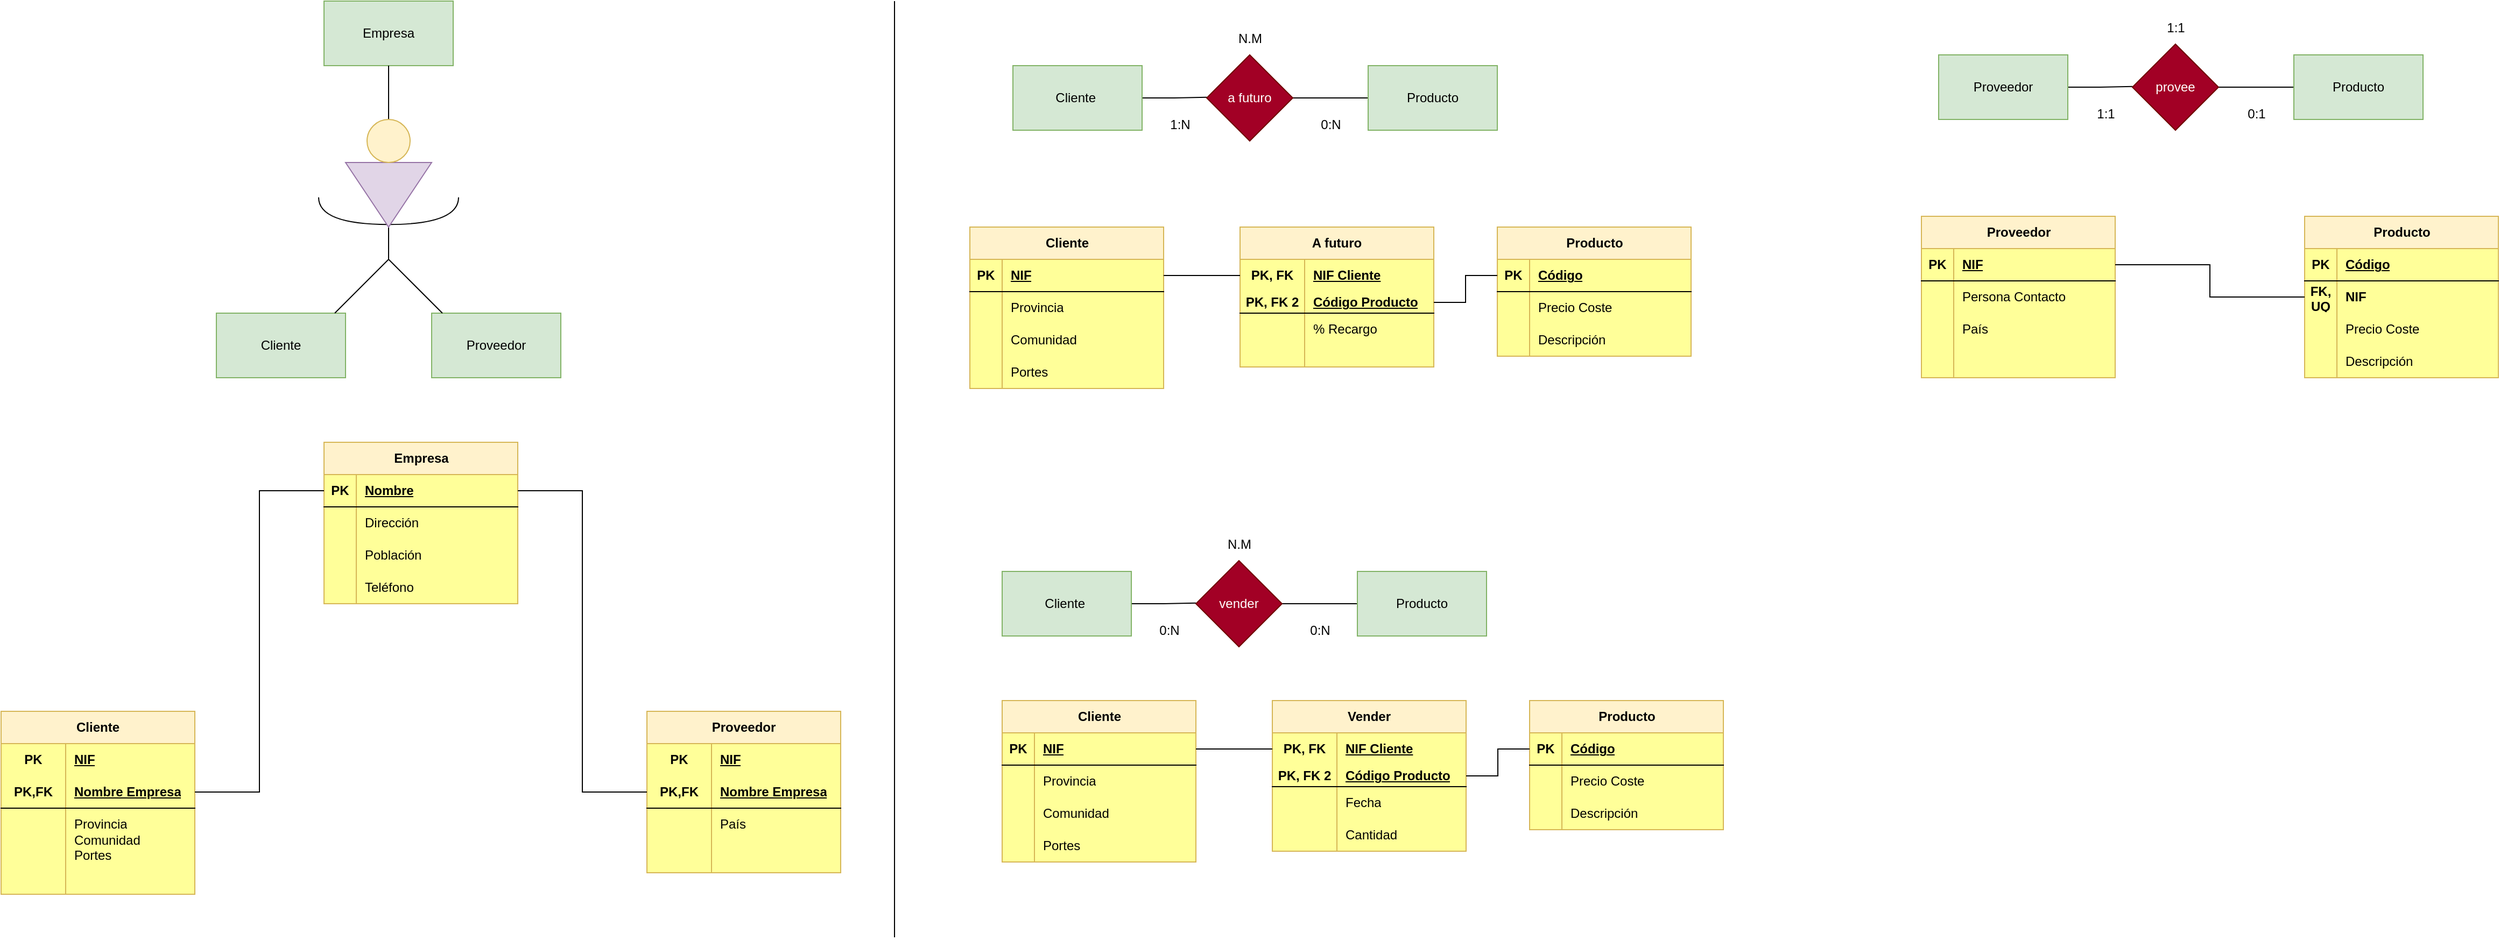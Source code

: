 <mxfile version="22.0.8" type="github">
  <diagram name="Página-1" id="oDNvH3c3WQss-E9SepFD">
    <mxGraphModel dx="4044" dy="2432" grid="1" gridSize="10" guides="1" tooltips="1" connect="1" arrows="1" fold="1" page="1" pageScale="1" pageWidth="827" pageHeight="1169" math="0" shadow="0">
      <root>
        <mxCell id="0" />
        <mxCell id="1" parent="0" />
        <mxCell id="Bc45TJWUXc7l92_pYLmZ-65" value="Empresa" style="shape=table;startSize=30;container=1;collapsible=1;childLayout=tableLayout;fixedRows=1;rowLines=0;fontStyle=1;align=center;resizeLast=1;html=1;fillColor=#fff2cc;strokeColor=#d6b656;swimlaneFillColor=#FFFF99;" parent="1" vertex="1">
          <mxGeometry x="-1249.99" y="-750" width="180" height="150" as="geometry" />
        </mxCell>
        <mxCell id="Bc45TJWUXc7l92_pYLmZ-66" value="" style="shape=tableRow;horizontal=0;startSize=0;swimlaneHead=0;swimlaneBody=0;fillColor=none;collapsible=0;dropTarget=0;points=[[0,0.5],[1,0.5]];portConstraint=eastwest;top=0;left=0;right=0;bottom=1;swimlaneFillColor=#FFFF99;" parent="Bc45TJWUXc7l92_pYLmZ-65" vertex="1">
          <mxGeometry y="30" width="180" height="30" as="geometry" />
        </mxCell>
        <mxCell id="Bc45TJWUXc7l92_pYLmZ-67" value="PK" style="shape=partialRectangle;connectable=0;fillColor=none;top=0;left=0;bottom=0;right=0;fontStyle=1;overflow=hidden;whiteSpace=wrap;html=1;swimlaneFillColor=#FFFF99;" parent="Bc45TJWUXc7l92_pYLmZ-66" vertex="1">
          <mxGeometry width="30" height="30" as="geometry">
            <mxRectangle width="30" height="30" as="alternateBounds" />
          </mxGeometry>
        </mxCell>
        <mxCell id="Bc45TJWUXc7l92_pYLmZ-68" value="Nombre" style="shape=partialRectangle;connectable=0;fillColor=none;top=0;left=0;bottom=0;right=0;align=left;spacingLeft=6;fontStyle=5;overflow=hidden;whiteSpace=wrap;html=1;swimlaneFillColor=#FFFF99;" parent="Bc45TJWUXc7l92_pYLmZ-66" vertex="1">
          <mxGeometry x="30" width="150" height="30" as="geometry">
            <mxRectangle width="150" height="30" as="alternateBounds" />
          </mxGeometry>
        </mxCell>
        <mxCell id="Bc45TJWUXc7l92_pYLmZ-69" value="" style="shape=tableRow;horizontal=0;startSize=0;swimlaneHead=0;swimlaneBody=0;fillColor=none;collapsible=0;dropTarget=0;points=[[0,0.5],[1,0.5]];portConstraint=eastwest;top=0;left=0;right=0;bottom=0;swimlaneFillColor=#FFFF99;" parent="Bc45TJWUXc7l92_pYLmZ-65" vertex="1">
          <mxGeometry y="60" width="180" height="30" as="geometry" />
        </mxCell>
        <mxCell id="Bc45TJWUXc7l92_pYLmZ-70" value="" style="shape=partialRectangle;connectable=0;fillColor=none;top=0;left=0;bottom=0;right=0;editable=1;overflow=hidden;whiteSpace=wrap;html=1;swimlaneFillColor=#FFFF99;" parent="Bc45TJWUXc7l92_pYLmZ-69" vertex="1">
          <mxGeometry width="30" height="30" as="geometry">
            <mxRectangle width="30" height="30" as="alternateBounds" />
          </mxGeometry>
        </mxCell>
        <mxCell id="Bc45TJWUXc7l92_pYLmZ-71" value="Dirección" style="shape=partialRectangle;connectable=0;fillColor=none;top=0;left=0;bottom=0;right=0;align=left;spacingLeft=6;overflow=hidden;whiteSpace=wrap;html=1;swimlaneFillColor=#FFFF99;" parent="Bc45TJWUXc7l92_pYLmZ-69" vertex="1">
          <mxGeometry x="30" width="150" height="30" as="geometry">
            <mxRectangle width="150" height="30" as="alternateBounds" />
          </mxGeometry>
        </mxCell>
        <mxCell id="Bc45TJWUXc7l92_pYLmZ-72" value="" style="shape=tableRow;horizontal=0;startSize=0;swimlaneHead=0;swimlaneBody=0;fillColor=none;collapsible=0;dropTarget=0;points=[[0,0.5],[1,0.5]];portConstraint=eastwest;top=0;left=0;right=0;bottom=0;swimlaneFillColor=#FFFF99;" parent="Bc45TJWUXc7l92_pYLmZ-65" vertex="1">
          <mxGeometry y="90" width="180" height="30" as="geometry" />
        </mxCell>
        <mxCell id="Bc45TJWUXc7l92_pYLmZ-73" value="" style="shape=partialRectangle;connectable=0;fillColor=none;top=0;left=0;bottom=0;right=0;editable=1;overflow=hidden;whiteSpace=wrap;html=1;swimlaneFillColor=#FFFF99;" parent="Bc45TJWUXc7l92_pYLmZ-72" vertex="1">
          <mxGeometry width="30" height="30" as="geometry">
            <mxRectangle width="30" height="30" as="alternateBounds" />
          </mxGeometry>
        </mxCell>
        <mxCell id="Bc45TJWUXc7l92_pYLmZ-74" value="Población" style="shape=partialRectangle;connectable=0;fillColor=none;top=0;left=0;bottom=0;right=0;align=left;spacingLeft=6;overflow=hidden;whiteSpace=wrap;html=1;swimlaneFillColor=#FFFF99;" parent="Bc45TJWUXc7l92_pYLmZ-72" vertex="1">
          <mxGeometry x="30" width="150" height="30" as="geometry">
            <mxRectangle width="150" height="30" as="alternateBounds" />
          </mxGeometry>
        </mxCell>
        <mxCell id="Bc45TJWUXc7l92_pYLmZ-75" value="" style="shape=tableRow;horizontal=0;startSize=0;swimlaneHead=0;swimlaneBody=0;fillColor=none;collapsible=0;dropTarget=0;points=[[0,0.5],[1,0.5]];portConstraint=eastwest;top=0;left=0;right=0;bottom=0;swimlaneFillColor=#FFFF99;" parent="Bc45TJWUXc7l92_pYLmZ-65" vertex="1">
          <mxGeometry y="120" width="180" height="30" as="geometry" />
        </mxCell>
        <mxCell id="Bc45TJWUXc7l92_pYLmZ-76" value="" style="shape=partialRectangle;connectable=0;fillColor=none;top=0;left=0;bottom=0;right=0;editable=1;overflow=hidden;whiteSpace=wrap;html=1;swimlaneFillColor=#FFFF99;" parent="Bc45TJWUXc7l92_pYLmZ-75" vertex="1">
          <mxGeometry width="30" height="30" as="geometry">
            <mxRectangle width="30" height="30" as="alternateBounds" />
          </mxGeometry>
        </mxCell>
        <mxCell id="Bc45TJWUXc7l92_pYLmZ-77" value="Teléfono" style="shape=partialRectangle;connectable=0;fillColor=none;top=0;left=0;bottom=0;right=0;align=left;spacingLeft=6;overflow=hidden;whiteSpace=wrap;html=1;swimlaneFillColor=#FFFF99;" parent="Bc45TJWUXc7l92_pYLmZ-75" vertex="1">
          <mxGeometry x="30" width="150" height="30" as="geometry">
            <mxRectangle width="150" height="30" as="alternateBounds" />
          </mxGeometry>
        </mxCell>
        <mxCell id="Bc45TJWUXc7l92_pYLmZ-79" value="Proveedor" style="shape=table;startSize=30;container=1;collapsible=1;childLayout=tableLayout;fixedRows=1;rowLines=0;fontStyle=1;align=center;resizeLast=1;html=1;whiteSpace=wrap;fillColor=#fff2cc;strokeColor=#d6b656;swimlaneFillColor=#FFFF99;" parent="1" vertex="1">
          <mxGeometry x="-950" y="-500" width="180" height="150" as="geometry" />
        </mxCell>
        <mxCell id="Bc45TJWUXc7l92_pYLmZ-80" value="" style="shape=tableRow;horizontal=0;startSize=0;swimlaneHead=0;swimlaneBody=0;fillColor=none;collapsible=0;dropTarget=0;points=[[0,0.5],[1,0.5]];portConstraint=eastwest;top=0;left=0;right=0;bottom=0;html=1;swimlaneFillColor=#FFFF99;" parent="Bc45TJWUXc7l92_pYLmZ-79" vertex="1">
          <mxGeometry y="30" width="180" height="30" as="geometry" />
        </mxCell>
        <mxCell id="Bc45TJWUXc7l92_pYLmZ-81" value="PK" style="shape=partialRectangle;connectable=0;fillColor=none;top=0;left=0;bottom=0;right=0;fontStyle=1;overflow=hidden;html=1;whiteSpace=wrap;swimlaneFillColor=#FFFF99;" parent="Bc45TJWUXc7l92_pYLmZ-80" vertex="1">
          <mxGeometry width="60" height="30" as="geometry">
            <mxRectangle width="60" height="30" as="alternateBounds" />
          </mxGeometry>
        </mxCell>
        <mxCell id="Bc45TJWUXc7l92_pYLmZ-82" value="NIF" style="shape=partialRectangle;connectable=0;fillColor=none;top=0;left=0;bottom=0;right=0;align=left;spacingLeft=6;fontStyle=5;overflow=hidden;html=1;whiteSpace=wrap;swimlaneFillColor=#FFFF99;" parent="Bc45TJWUXc7l92_pYLmZ-80" vertex="1">
          <mxGeometry x="60" width="120" height="30" as="geometry">
            <mxRectangle width="120" height="30" as="alternateBounds" />
          </mxGeometry>
        </mxCell>
        <mxCell id="Bc45TJWUXc7l92_pYLmZ-83" value="" style="shape=tableRow;horizontal=0;startSize=0;swimlaneHead=0;swimlaneBody=0;fillColor=none;collapsible=0;dropTarget=0;points=[[0,0.5],[1,0.5]];portConstraint=eastwest;top=0;left=0;right=0;bottom=1;html=1;swimlaneFillColor=#FFFF99;" parent="Bc45TJWUXc7l92_pYLmZ-79" vertex="1">
          <mxGeometry y="60" width="180" height="30" as="geometry" />
        </mxCell>
        <mxCell id="Bc45TJWUXc7l92_pYLmZ-84" value="PK,FK" style="shape=partialRectangle;connectable=0;fillColor=none;top=0;left=0;bottom=0;right=0;fontStyle=1;overflow=hidden;html=1;whiteSpace=wrap;swimlaneFillColor=#FFFF99;" parent="Bc45TJWUXc7l92_pYLmZ-83" vertex="1">
          <mxGeometry width="60" height="30" as="geometry">
            <mxRectangle width="60" height="30" as="alternateBounds" />
          </mxGeometry>
        </mxCell>
        <mxCell id="Bc45TJWUXc7l92_pYLmZ-85" value="Nombre Empresa" style="shape=partialRectangle;connectable=0;fillColor=none;top=0;left=0;bottom=0;right=0;align=left;spacingLeft=6;fontStyle=5;overflow=hidden;html=1;whiteSpace=wrap;swimlaneFillColor=#FFFF99;" parent="Bc45TJWUXc7l92_pYLmZ-83" vertex="1">
          <mxGeometry x="60" width="120" height="30" as="geometry">
            <mxRectangle width="120" height="30" as="alternateBounds" />
          </mxGeometry>
        </mxCell>
        <mxCell id="Bc45TJWUXc7l92_pYLmZ-86" value="" style="shape=tableRow;horizontal=0;startSize=0;swimlaneHead=0;swimlaneBody=0;fillColor=none;collapsible=0;dropTarget=0;points=[[0,0.5],[1,0.5]];portConstraint=eastwest;top=0;left=0;right=0;bottom=0;html=1;swimlaneFillColor=#FFFF99;" parent="Bc45TJWUXc7l92_pYLmZ-79" vertex="1">
          <mxGeometry y="90" width="180" height="30" as="geometry" />
        </mxCell>
        <mxCell id="Bc45TJWUXc7l92_pYLmZ-87" value="" style="shape=partialRectangle;connectable=0;fillColor=none;top=0;left=0;bottom=0;right=0;editable=1;overflow=hidden;html=1;whiteSpace=wrap;swimlaneFillColor=#FFFF99;" parent="Bc45TJWUXc7l92_pYLmZ-86" vertex="1">
          <mxGeometry width="60" height="30" as="geometry">
            <mxRectangle width="60" height="30" as="alternateBounds" />
          </mxGeometry>
        </mxCell>
        <mxCell id="Bc45TJWUXc7l92_pYLmZ-88" value="País" style="shape=partialRectangle;connectable=0;fillColor=none;top=0;left=0;bottom=0;right=0;align=left;spacingLeft=6;overflow=hidden;html=1;whiteSpace=wrap;swimlaneFillColor=#FFFF99;" parent="Bc45TJWUXc7l92_pYLmZ-86" vertex="1">
          <mxGeometry x="60" width="120" height="30" as="geometry">
            <mxRectangle width="120" height="30" as="alternateBounds" />
          </mxGeometry>
        </mxCell>
        <mxCell id="Bc45TJWUXc7l92_pYLmZ-89" value="" style="shape=tableRow;horizontal=0;startSize=0;swimlaneHead=0;swimlaneBody=0;fillColor=none;collapsible=0;dropTarget=0;points=[[0,0.5],[1,0.5]];portConstraint=eastwest;top=0;left=0;right=0;bottom=0;html=1;swimlaneFillColor=#FFFF99;" parent="Bc45TJWUXc7l92_pYLmZ-79" vertex="1">
          <mxGeometry y="120" width="180" height="30" as="geometry" />
        </mxCell>
        <mxCell id="Bc45TJWUXc7l92_pYLmZ-90" value="" style="shape=partialRectangle;connectable=0;fillColor=none;top=0;left=0;bottom=0;right=0;editable=1;overflow=hidden;html=1;whiteSpace=wrap;swimlaneFillColor=#FFFF99;" parent="Bc45TJWUXc7l92_pYLmZ-89" vertex="1">
          <mxGeometry width="60" height="30" as="geometry">
            <mxRectangle width="60" height="30" as="alternateBounds" />
          </mxGeometry>
        </mxCell>
        <mxCell id="Bc45TJWUXc7l92_pYLmZ-91" value="" style="shape=partialRectangle;connectable=0;fillColor=none;top=0;left=0;bottom=0;right=0;align=left;spacingLeft=6;overflow=hidden;html=1;whiteSpace=wrap;swimlaneFillColor=#FFFF99;" parent="Bc45TJWUXc7l92_pYLmZ-89" vertex="1">
          <mxGeometry x="60" width="120" height="30" as="geometry">
            <mxRectangle width="120" height="30" as="alternateBounds" />
          </mxGeometry>
        </mxCell>
        <mxCell id="Bc45TJWUXc7l92_pYLmZ-92" value="Cliente" style="shape=table;startSize=30;container=1;collapsible=1;childLayout=tableLayout;fixedRows=1;rowLines=0;fontStyle=1;align=center;resizeLast=1;html=1;whiteSpace=wrap;fillColor=#fff2cc;strokeColor=#d6b656;shadow=0;swimlaneFillColor=#FFFF99;" parent="1" vertex="1">
          <mxGeometry x="-1550" y="-500" width="180" height="170" as="geometry" />
        </mxCell>
        <mxCell id="Bc45TJWUXc7l92_pYLmZ-93" value="" style="shape=tableRow;horizontal=0;startSize=0;swimlaneHead=0;swimlaneBody=0;fillColor=none;collapsible=0;dropTarget=0;points=[[0,0.5],[1,0.5]];portConstraint=eastwest;top=0;left=0;right=0;bottom=0;html=1;shadow=0;swimlaneFillColor=#FFFF99;" parent="Bc45TJWUXc7l92_pYLmZ-92" vertex="1">
          <mxGeometry y="30" width="180" height="30" as="geometry" />
        </mxCell>
        <mxCell id="Bc45TJWUXc7l92_pYLmZ-94" value="PK" style="shape=partialRectangle;connectable=0;fillColor=none;top=0;left=0;bottom=0;right=0;fontStyle=1;overflow=hidden;html=1;whiteSpace=wrap;shadow=0;swimlaneFillColor=#FFFF99;" parent="Bc45TJWUXc7l92_pYLmZ-93" vertex="1">
          <mxGeometry width="60" height="30" as="geometry">
            <mxRectangle width="60" height="30" as="alternateBounds" />
          </mxGeometry>
        </mxCell>
        <mxCell id="Bc45TJWUXc7l92_pYLmZ-95" value="NIF" style="shape=partialRectangle;connectable=0;fillColor=none;top=0;left=0;bottom=0;right=0;align=left;spacingLeft=6;fontStyle=5;overflow=hidden;html=1;whiteSpace=wrap;shadow=0;swimlaneFillColor=#FFFF99;" parent="Bc45TJWUXc7l92_pYLmZ-93" vertex="1">
          <mxGeometry x="60" width="120" height="30" as="geometry">
            <mxRectangle width="120" height="30" as="alternateBounds" />
          </mxGeometry>
        </mxCell>
        <mxCell id="Bc45TJWUXc7l92_pYLmZ-96" value="" style="shape=tableRow;horizontal=0;startSize=0;swimlaneHead=0;swimlaneBody=0;fillColor=none;collapsible=0;dropTarget=0;points=[[0,0.5],[1,0.5]];portConstraint=eastwest;top=0;left=0;right=0;bottom=1;html=1;shadow=0;swimlaneFillColor=#FFFF99;" parent="Bc45TJWUXc7l92_pYLmZ-92" vertex="1">
          <mxGeometry y="60" width="180" height="30" as="geometry" />
        </mxCell>
        <mxCell id="Bc45TJWUXc7l92_pYLmZ-97" value="PK,FK" style="shape=partialRectangle;connectable=0;fillColor=none;top=0;left=0;bottom=0;right=0;fontStyle=1;overflow=hidden;html=1;whiteSpace=wrap;shadow=0;swimlaneFillColor=#FFFF99;" parent="Bc45TJWUXc7l92_pYLmZ-96" vertex="1">
          <mxGeometry width="60" height="30" as="geometry">
            <mxRectangle width="60" height="30" as="alternateBounds" />
          </mxGeometry>
        </mxCell>
        <mxCell id="Bc45TJWUXc7l92_pYLmZ-98" value="Nombre Empresa" style="shape=partialRectangle;connectable=0;fillColor=none;top=0;left=0;bottom=0;right=0;align=left;spacingLeft=6;fontStyle=5;overflow=hidden;html=1;whiteSpace=wrap;shadow=0;swimlaneFillColor=#FFFF99;" parent="Bc45TJWUXc7l92_pYLmZ-96" vertex="1">
          <mxGeometry x="60" width="120" height="30" as="geometry">
            <mxRectangle width="120" height="30" as="alternateBounds" />
          </mxGeometry>
        </mxCell>
        <mxCell id="Bc45TJWUXc7l92_pYLmZ-99" value="" style="shape=tableRow;horizontal=0;startSize=0;swimlaneHead=0;swimlaneBody=0;fillColor=none;collapsible=0;dropTarget=0;points=[[0,0.5],[1,0.5]];portConstraint=eastwest;top=0;left=0;right=0;bottom=0;html=1;shadow=0;swimlaneFillColor=#FFFF99;" parent="Bc45TJWUXc7l92_pYLmZ-92" vertex="1">
          <mxGeometry y="90" width="180" height="30" as="geometry" />
        </mxCell>
        <mxCell id="Bc45TJWUXc7l92_pYLmZ-100" value="" style="shape=partialRectangle;connectable=0;fillColor=none;top=0;left=0;bottom=0;right=0;editable=1;overflow=hidden;html=1;whiteSpace=wrap;shadow=0;swimlaneFillColor=#FFFF99;" parent="Bc45TJWUXc7l92_pYLmZ-99" vertex="1">
          <mxGeometry width="60" height="30" as="geometry">
            <mxRectangle width="60" height="30" as="alternateBounds" />
          </mxGeometry>
        </mxCell>
        <mxCell id="Bc45TJWUXc7l92_pYLmZ-101" value="Provincia" style="shape=partialRectangle;connectable=0;fillColor=none;top=0;left=0;bottom=0;right=0;align=left;spacingLeft=6;overflow=hidden;html=1;whiteSpace=wrap;shadow=0;swimlaneFillColor=#FFFF99;" parent="Bc45TJWUXc7l92_pYLmZ-99" vertex="1">
          <mxGeometry x="60" width="120" height="30" as="geometry">
            <mxRectangle width="120" height="30" as="alternateBounds" />
          </mxGeometry>
        </mxCell>
        <mxCell id="Bc45TJWUXc7l92_pYLmZ-102" value="" style="shape=tableRow;horizontal=0;startSize=0;swimlaneHead=0;swimlaneBody=0;fillColor=none;collapsible=0;dropTarget=0;points=[[0,0.5],[1,0.5]];portConstraint=eastwest;top=0;left=0;right=0;bottom=0;html=1;shadow=0;swimlaneFillColor=#FFFF99;" parent="Bc45TJWUXc7l92_pYLmZ-92" vertex="1">
          <mxGeometry y="120" width="180" height="50" as="geometry" />
        </mxCell>
        <mxCell id="Bc45TJWUXc7l92_pYLmZ-103" value="" style="shape=partialRectangle;connectable=0;fillColor=none;top=0;left=0;bottom=0;right=0;editable=1;overflow=hidden;html=1;whiteSpace=wrap;shadow=0;swimlaneFillColor=#FFFF99;" parent="Bc45TJWUXc7l92_pYLmZ-102" vertex="1">
          <mxGeometry width="60" height="50" as="geometry">
            <mxRectangle width="60" height="50" as="alternateBounds" />
          </mxGeometry>
        </mxCell>
        <mxCell id="Bc45TJWUXc7l92_pYLmZ-104" value="" style="shape=partialRectangle;connectable=0;fillColor=none;top=0;left=0;bottom=0;right=0;align=left;spacingLeft=6;overflow=hidden;html=1;whiteSpace=wrap;shadow=0;swimlaneFillColor=#FFFF99;" parent="Bc45TJWUXc7l92_pYLmZ-102" vertex="1">
          <mxGeometry x="60" width="120" height="50" as="geometry">
            <mxRectangle width="120" height="50" as="alternateBounds" />
          </mxGeometry>
        </mxCell>
        <mxCell id="Bc45TJWUXc7l92_pYLmZ-109" value="&lt;div&gt;Comunidad&lt;/div&gt;&lt;div&gt;Portes&lt;/div&gt;" style="shape=partialRectangle;connectable=0;fillColor=none;top=0;left=0;bottom=0;right=0;align=left;spacingLeft=6;overflow=hidden;html=1;whiteSpace=wrap;shadow=0;swimlaneFillColor=#FFFF99;" parent="1" vertex="1">
          <mxGeometry x="-1490" y="-390" width="120" height="30" as="geometry">
            <mxRectangle width="120" height="30" as="alternateBounds" />
          </mxGeometry>
        </mxCell>
        <mxCell id="Bc45TJWUXc7l92_pYLmZ-112" style="edgeStyle=orthogonalEdgeStyle;rounded=0;orthogonalLoop=1;jettySize=auto;html=1;exitX=0;exitY=0.5;exitDx=0;exitDy=0;entryX=1;entryY=0.5;entryDx=0;entryDy=0;endArrow=none;endFill=0;" parent="1" source="Bc45TJWUXc7l92_pYLmZ-66" target="Bc45TJWUXc7l92_pYLmZ-96" edge="1">
          <mxGeometry relative="1" as="geometry" />
        </mxCell>
        <mxCell id="2zk1dIarfsQ4ugKA79I4-4" style="edgeStyle=orthogonalEdgeStyle;rounded=0;orthogonalLoop=1;jettySize=auto;html=1;" parent="1" source="2zk1dIarfsQ4ugKA79I4-5" edge="1">
          <mxGeometry relative="1" as="geometry">
            <mxPoint x="-1190.01" y="-970" as="targetPoint" />
          </mxGeometry>
        </mxCell>
        <mxCell id="2zk1dIarfsQ4ugKA79I4-1" value="Empresa" style="rounded=0;whiteSpace=wrap;html=1;fillColor=#d5e8d4;strokeColor=#82b366;" parent="1" vertex="1">
          <mxGeometry x="-1250" y="-1160" width="120" height="60" as="geometry" />
        </mxCell>
        <mxCell id="2zk1dIarfsQ4ugKA79I4-2" value="Proveedor" style="whiteSpace=wrap;html=1;fillColor=#d5e8d4;strokeColor=#82b366;" parent="1" vertex="1">
          <mxGeometry x="-1150" y="-870" width="120" height="60" as="geometry" />
        </mxCell>
        <mxCell id="2zk1dIarfsQ4ugKA79I4-3" value="Cliente" style="whiteSpace=wrap;html=1;fillColor=#d5e8d4;strokeColor=#82b366;" parent="1" vertex="1">
          <mxGeometry x="-1350" y="-870" width="120" height="60" as="geometry" />
        </mxCell>
        <mxCell id="2zk1dIarfsQ4ugKA79I4-6" style="edgeStyle=orthogonalEdgeStyle;rounded=0;orthogonalLoop=1;jettySize=auto;html=1;endArrow=none;endFill=0;" parent="1" source="2zk1dIarfsQ4ugKA79I4-5" edge="1">
          <mxGeometry relative="1" as="geometry">
            <mxPoint x="-1190.01" y="-920" as="targetPoint" />
          </mxGeometry>
        </mxCell>
        <mxCell id="2zk1dIarfsQ4ugKA79I4-8" value="" style="shape=requiredInterface;html=1;verticalLabelPosition=bottom;sketch=0;rotation=90;" parent="1" vertex="1">
          <mxGeometry x="-1202.61" y="-1030" width="25.21" height="130" as="geometry" />
        </mxCell>
        <mxCell id="2zk1dIarfsQ4ugKA79I4-9" value="" style="edgeStyle=orthogonalEdgeStyle;rounded=0;orthogonalLoop=1;jettySize=auto;html=1;endArrow=none;endFill=0;" parent="1" source="2zk1dIarfsQ4ugKA79I4-11" target="2zk1dIarfsQ4ugKA79I4-5" edge="1">
          <mxGeometry relative="1" as="geometry">
            <mxPoint x="-1190.01" y="-970" as="targetPoint" />
            <mxPoint x="-1190.01" y="-1060" as="sourcePoint" />
          </mxGeometry>
        </mxCell>
        <mxCell id="2zk1dIarfsQ4ugKA79I4-5" value="" style="triangle;whiteSpace=wrap;html=1;rotation=90;fillColor=#e1d5e7;strokeColor=#9673a6;" parent="1" vertex="1">
          <mxGeometry x="-1220" y="-1020" width="60" height="80" as="geometry" />
        </mxCell>
        <mxCell id="2zk1dIarfsQ4ugKA79I4-12" value="" style="edgeStyle=orthogonalEdgeStyle;rounded=0;orthogonalLoop=1;jettySize=auto;html=1;endArrow=none;endFill=0;" parent="1" source="2zk1dIarfsQ4ugKA79I4-1" target="2zk1dIarfsQ4ugKA79I4-11" edge="1">
          <mxGeometry relative="1" as="geometry">
            <mxPoint x="-1190" y="-1040" as="targetPoint" />
            <mxPoint x="-1190" y="-1090" as="sourcePoint" />
          </mxGeometry>
        </mxCell>
        <mxCell id="2zk1dIarfsQ4ugKA79I4-11" value="" style="ellipse;whiteSpace=wrap;html=1;aspect=fixed;fillColor=#fff2cc;strokeColor=#d6b656;" parent="1" vertex="1">
          <mxGeometry x="-1210.01" y="-1050" width="40" height="40" as="geometry" />
        </mxCell>
        <mxCell id="2zk1dIarfsQ4ugKA79I4-13" value="" style="endArrow=none;html=1;rounded=0;" parent="1" edge="1">
          <mxGeometry width="50" height="50" relative="1" as="geometry">
            <mxPoint x="-1240" y="-870" as="sourcePoint" />
            <mxPoint x="-1190" y="-920" as="targetPoint" />
          </mxGeometry>
        </mxCell>
        <mxCell id="2zk1dIarfsQ4ugKA79I4-14" value="" style="endArrow=none;html=1;rounded=0;" parent="1" edge="1">
          <mxGeometry width="50" height="50" relative="1" as="geometry">
            <mxPoint x="-1140" y="-870" as="sourcePoint" />
            <mxPoint x="-1190" y="-920" as="targetPoint" />
          </mxGeometry>
        </mxCell>
        <mxCell id="2zk1dIarfsQ4ugKA79I4-18" style="edgeStyle=orthogonalEdgeStyle;rounded=0;orthogonalLoop=1;jettySize=auto;html=1;entryX=0;entryY=0.5;entryDx=0;entryDy=0;endArrow=none;endFill=0;" parent="1" source="Bc45TJWUXc7l92_pYLmZ-66" target="Bc45TJWUXc7l92_pYLmZ-83" edge="1">
          <mxGeometry relative="1" as="geometry" />
        </mxCell>
        <mxCell id="2zk1dIarfsQ4ugKA79I4-20" style="edgeStyle=orthogonalEdgeStyle;rounded=0;orthogonalLoop=1;jettySize=auto;html=1;exitX=1;exitY=0.5;exitDx=0;exitDy=0;endArrow=none;endFill=0;" parent="1" source="2zk1dIarfsQ4ugKA79I4-19" edge="1">
          <mxGeometry relative="1" as="geometry">
            <mxPoint x="-430" y="-1070.571" as="targetPoint" />
          </mxGeometry>
        </mxCell>
        <mxCell id="2zk1dIarfsQ4ugKA79I4-19" value="Cliente&amp;nbsp;" style="whiteSpace=wrap;html=1;fillColor=#d5e8d4;strokeColor=#82b366;" parent="1" vertex="1">
          <mxGeometry x="-610" y="-1100" width="120" height="60" as="geometry" />
        </mxCell>
        <mxCell id="2zk1dIarfsQ4ugKA79I4-22" style="edgeStyle=orthogonalEdgeStyle;rounded=0;orthogonalLoop=1;jettySize=auto;html=1;endArrow=none;endFill=0;" parent="1" source="2zk1dIarfsQ4ugKA79I4-21" edge="1">
          <mxGeometry relative="1" as="geometry">
            <mxPoint x="-280" y="-1070" as="targetPoint" />
          </mxGeometry>
        </mxCell>
        <mxCell id="2zk1dIarfsQ4ugKA79I4-21" value="a futuro" style="rhombus;whiteSpace=wrap;html=1;fillColor=#a20025;fontColor=#ffffff;strokeColor=#6F0000;" parent="1" vertex="1">
          <mxGeometry x="-430" y="-1110" width="80" height="80" as="geometry" />
        </mxCell>
        <mxCell id="2zk1dIarfsQ4ugKA79I4-23" value="Producto" style="whiteSpace=wrap;html=1;fillColor=#d5e8d4;strokeColor=#82b366;" parent="1" vertex="1">
          <mxGeometry x="-280" y="-1100" width="120" height="60" as="geometry" />
        </mxCell>
        <mxCell id="2zk1dIarfsQ4ugKA79I4-24" value="N.M" style="text;html=1;align=center;verticalAlign=middle;resizable=0;points=[];autosize=1;strokeColor=none;fillColor=none;" parent="1" vertex="1">
          <mxGeometry x="-415" y="-1140" width="50" height="30" as="geometry" />
        </mxCell>
        <mxCell id="2zk1dIarfsQ4ugKA79I4-25" value="1:N" style="text;html=1;align=center;verticalAlign=middle;resizable=0;points=[];autosize=1;strokeColor=none;fillColor=none;" parent="1" vertex="1">
          <mxGeometry x="-475" y="-1060" width="40" height="30" as="geometry" />
        </mxCell>
        <mxCell id="2zk1dIarfsQ4ugKA79I4-26" value="0:N" style="text;html=1;align=center;verticalAlign=middle;resizable=0;points=[];autosize=1;strokeColor=none;fillColor=none;" parent="1" vertex="1">
          <mxGeometry x="-335" y="-1060" width="40" height="30" as="geometry" />
        </mxCell>
        <mxCell id="2zk1dIarfsQ4ugKA79I4-27" value="Cliente" style="shape=table;startSize=30;container=1;collapsible=1;childLayout=tableLayout;fixedRows=1;rowLines=0;fontStyle=1;align=center;resizeLast=1;html=1;fillColor=#fff2cc;strokeColor=#d6b656;swimlaneFillColor=#FFFF99;" parent="1" vertex="1">
          <mxGeometry x="-650" y="-950" width="180" height="150" as="geometry" />
        </mxCell>
        <mxCell id="2zk1dIarfsQ4ugKA79I4-28" value="" style="shape=tableRow;horizontal=0;startSize=0;swimlaneHead=0;swimlaneBody=0;fillColor=none;collapsible=0;dropTarget=0;points=[[0,0.5],[1,0.5]];portConstraint=eastwest;top=0;left=0;right=0;bottom=1;swimlaneFillColor=#FFFF99;" parent="2zk1dIarfsQ4ugKA79I4-27" vertex="1">
          <mxGeometry y="30" width="180" height="30" as="geometry" />
        </mxCell>
        <mxCell id="2zk1dIarfsQ4ugKA79I4-29" value="PK" style="shape=partialRectangle;connectable=0;fillColor=none;top=0;left=0;bottom=0;right=0;fontStyle=1;overflow=hidden;whiteSpace=wrap;html=1;swimlaneFillColor=#FFFF99;" parent="2zk1dIarfsQ4ugKA79I4-28" vertex="1">
          <mxGeometry width="30" height="30" as="geometry">
            <mxRectangle width="30" height="30" as="alternateBounds" />
          </mxGeometry>
        </mxCell>
        <mxCell id="2zk1dIarfsQ4ugKA79I4-30" value="NIF" style="shape=partialRectangle;connectable=0;fillColor=none;top=0;left=0;bottom=0;right=0;align=left;spacingLeft=6;fontStyle=5;overflow=hidden;whiteSpace=wrap;html=1;swimlaneFillColor=#FFFF99;" parent="2zk1dIarfsQ4ugKA79I4-28" vertex="1">
          <mxGeometry x="30" width="150" height="30" as="geometry">
            <mxRectangle width="150" height="30" as="alternateBounds" />
          </mxGeometry>
        </mxCell>
        <mxCell id="2zk1dIarfsQ4ugKA79I4-31" value="" style="shape=tableRow;horizontal=0;startSize=0;swimlaneHead=0;swimlaneBody=0;fillColor=none;collapsible=0;dropTarget=0;points=[[0,0.5],[1,0.5]];portConstraint=eastwest;top=0;left=0;right=0;bottom=0;swimlaneFillColor=#FFFF99;" parent="2zk1dIarfsQ4ugKA79I4-27" vertex="1">
          <mxGeometry y="60" width="180" height="30" as="geometry" />
        </mxCell>
        <mxCell id="2zk1dIarfsQ4ugKA79I4-32" value="" style="shape=partialRectangle;connectable=0;fillColor=none;top=0;left=0;bottom=0;right=0;editable=1;overflow=hidden;whiteSpace=wrap;html=1;swimlaneFillColor=#FFFF99;" parent="2zk1dIarfsQ4ugKA79I4-31" vertex="1">
          <mxGeometry width="30" height="30" as="geometry">
            <mxRectangle width="30" height="30" as="alternateBounds" />
          </mxGeometry>
        </mxCell>
        <mxCell id="2zk1dIarfsQ4ugKA79I4-33" value="Provincia" style="shape=partialRectangle;connectable=0;fillColor=none;top=0;left=0;bottom=0;right=0;align=left;spacingLeft=6;overflow=hidden;whiteSpace=wrap;html=1;swimlaneFillColor=#FFFF99;" parent="2zk1dIarfsQ4ugKA79I4-31" vertex="1">
          <mxGeometry x="30" width="150" height="30" as="geometry">
            <mxRectangle width="150" height="30" as="alternateBounds" />
          </mxGeometry>
        </mxCell>
        <mxCell id="2zk1dIarfsQ4ugKA79I4-34" value="" style="shape=tableRow;horizontal=0;startSize=0;swimlaneHead=0;swimlaneBody=0;fillColor=none;collapsible=0;dropTarget=0;points=[[0,0.5],[1,0.5]];portConstraint=eastwest;top=0;left=0;right=0;bottom=0;swimlaneFillColor=#FFFF99;" parent="2zk1dIarfsQ4ugKA79I4-27" vertex="1">
          <mxGeometry y="90" width="180" height="30" as="geometry" />
        </mxCell>
        <mxCell id="2zk1dIarfsQ4ugKA79I4-35" value="" style="shape=partialRectangle;connectable=0;fillColor=none;top=0;left=0;bottom=0;right=0;editable=1;overflow=hidden;whiteSpace=wrap;html=1;swimlaneFillColor=#FFFF99;" parent="2zk1dIarfsQ4ugKA79I4-34" vertex="1">
          <mxGeometry width="30" height="30" as="geometry">
            <mxRectangle width="30" height="30" as="alternateBounds" />
          </mxGeometry>
        </mxCell>
        <mxCell id="2zk1dIarfsQ4ugKA79I4-36" value="Comunidad" style="shape=partialRectangle;connectable=0;fillColor=none;top=0;left=0;bottom=0;right=0;align=left;spacingLeft=6;overflow=hidden;whiteSpace=wrap;html=1;swimlaneFillColor=#FFFF99;" parent="2zk1dIarfsQ4ugKA79I4-34" vertex="1">
          <mxGeometry x="30" width="150" height="30" as="geometry">
            <mxRectangle width="150" height="30" as="alternateBounds" />
          </mxGeometry>
        </mxCell>
        <mxCell id="2zk1dIarfsQ4ugKA79I4-37" value="" style="shape=tableRow;horizontal=0;startSize=0;swimlaneHead=0;swimlaneBody=0;fillColor=none;collapsible=0;dropTarget=0;points=[[0,0.5],[1,0.5]];portConstraint=eastwest;top=0;left=0;right=0;bottom=0;swimlaneFillColor=#FFFF99;" parent="2zk1dIarfsQ4ugKA79I4-27" vertex="1">
          <mxGeometry y="120" width="180" height="30" as="geometry" />
        </mxCell>
        <mxCell id="2zk1dIarfsQ4ugKA79I4-38" value="" style="shape=partialRectangle;connectable=0;fillColor=none;top=0;left=0;bottom=0;right=0;editable=1;overflow=hidden;whiteSpace=wrap;html=1;swimlaneFillColor=#FFFF99;" parent="2zk1dIarfsQ4ugKA79I4-37" vertex="1">
          <mxGeometry width="30" height="30" as="geometry">
            <mxRectangle width="30" height="30" as="alternateBounds" />
          </mxGeometry>
        </mxCell>
        <mxCell id="2zk1dIarfsQ4ugKA79I4-39" value="Portes" style="shape=partialRectangle;connectable=0;fillColor=none;top=0;left=0;bottom=0;right=0;align=left;spacingLeft=6;overflow=hidden;whiteSpace=wrap;html=1;swimlaneFillColor=#FFFF99;" parent="2zk1dIarfsQ4ugKA79I4-37" vertex="1">
          <mxGeometry x="30" width="150" height="30" as="geometry">
            <mxRectangle width="150" height="30" as="alternateBounds" />
          </mxGeometry>
        </mxCell>
        <mxCell id="2zk1dIarfsQ4ugKA79I4-41" value="Producto" style="shape=table;startSize=30;container=1;collapsible=1;childLayout=tableLayout;fixedRows=1;rowLines=0;fontStyle=1;align=center;resizeLast=1;html=1;fillColor=#fff2cc;strokeColor=#d6b656;swimlaneFillColor=#FFFF99;" parent="1" vertex="1">
          <mxGeometry x="-160" y="-950" width="180" height="120" as="geometry" />
        </mxCell>
        <mxCell id="2zk1dIarfsQ4ugKA79I4-42" value="" style="shape=tableRow;horizontal=0;startSize=0;swimlaneHead=0;swimlaneBody=0;fillColor=none;collapsible=0;dropTarget=0;points=[[0,0.5],[1,0.5]];portConstraint=eastwest;top=0;left=0;right=0;bottom=1;swimlaneFillColor=#FFFF99;" parent="2zk1dIarfsQ4ugKA79I4-41" vertex="1">
          <mxGeometry y="30" width="180" height="30" as="geometry" />
        </mxCell>
        <mxCell id="2zk1dIarfsQ4ugKA79I4-43" value="PK" style="shape=partialRectangle;connectable=0;fillColor=none;top=0;left=0;bottom=0;right=0;fontStyle=1;overflow=hidden;whiteSpace=wrap;html=1;swimlaneFillColor=#FFFF99;" parent="2zk1dIarfsQ4ugKA79I4-42" vertex="1">
          <mxGeometry width="30" height="30" as="geometry">
            <mxRectangle width="30" height="30" as="alternateBounds" />
          </mxGeometry>
        </mxCell>
        <mxCell id="2zk1dIarfsQ4ugKA79I4-44" value="Código" style="shape=partialRectangle;connectable=0;fillColor=none;top=0;left=0;bottom=0;right=0;align=left;spacingLeft=6;fontStyle=5;overflow=hidden;whiteSpace=wrap;html=1;swimlaneFillColor=#FFFF99;" parent="2zk1dIarfsQ4ugKA79I4-42" vertex="1">
          <mxGeometry x="30" width="150" height="30" as="geometry">
            <mxRectangle width="150" height="30" as="alternateBounds" />
          </mxGeometry>
        </mxCell>
        <mxCell id="2zk1dIarfsQ4ugKA79I4-45" value="" style="shape=tableRow;horizontal=0;startSize=0;swimlaneHead=0;swimlaneBody=0;fillColor=none;collapsible=0;dropTarget=0;points=[[0,0.5],[1,0.5]];portConstraint=eastwest;top=0;left=0;right=0;bottom=0;swimlaneFillColor=#FFFF99;" parent="2zk1dIarfsQ4ugKA79I4-41" vertex="1">
          <mxGeometry y="60" width="180" height="30" as="geometry" />
        </mxCell>
        <mxCell id="2zk1dIarfsQ4ugKA79I4-46" value="" style="shape=partialRectangle;connectable=0;fillColor=none;top=0;left=0;bottom=0;right=0;editable=1;overflow=hidden;whiteSpace=wrap;html=1;swimlaneFillColor=#FFFF99;" parent="2zk1dIarfsQ4ugKA79I4-45" vertex="1">
          <mxGeometry width="30" height="30" as="geometry">
            <mxRectangle width="30" height="30" as="alternateBounds" />
          </mxGeometry>
        </mxCell>
        <mxCell id="2zk1dIarfsQ4ugKA79I4-47" value="Precio Coste" style="shape=partialRectangle;connectable=0;fillColor=none;top=0;left=0;bottom=0;right=0;align=left;spacingLeft=6;overflow=hidden;whiteSpace=wrap;html=1;swimlaneFillColor=#FFFF99;" parent="2zk1dIarfsQ4ugKA79I4-45" vertex="1">
          <mxGeometry x="30" width="150" height="30" as="geometry">
            <mxRectangle width="150" height="30" as="alternateBounds" />
          </mxGeometry>
        </mxCell>
        <mxCell id="2zk1dIarfsQ4ugKA79I4-48" value="" style="shape=tableRow;horizontal=0;startSize=0;swimlaneHead=0;swimlaneBody=0;fillColor=none;collapsible=0;dropTarget=0;points=[[0,0.5],[1,0.5]];portConstraint=eastwest;top=0;left=0;right=0;bottom=0;swimlaneFillColor=#FFFF99;" parent="2zk1dIarfsQ4ugKA79I4-41" vertex="1">
          <mxGeometry y="90" width="180" height="30" as="geometry" />
        </mxCell>
        <mxCell id="2zk1dIarfsQ4ugKA79I4-49" value="" style="shape=partialRectangle;connectable=0;fillColor=none;top=0;left=0;bottom=0;right=0;editable=1;overflow=hidden;whiteSpace=wrap;html=1;swimlaneFillColor=#FFFF99;" parent="2zk1dIarfsQ4ugKA79I4-48" vertex="1">
          <mxGeometry width="30" height="30" as="geometry">
            <mxRectangle width="30" height="30" as="alternateBounds" />
          </mxGeometry>
        </mxCell>
        <mxCell id="2zk1dIarfsQ4ugKA79I4-50" value="Descripción" style="shape=partialRectangle;connectable=0;fillColor=none;top=0;left=0;bottom=0;right=0;align=left;spacingLeft=6;overflow=hidden;whiteSpace=wrap;html=1;swimlaneFillColor=#FFFF99;" parent="2zk1dIarfsQ4ugKA79I4-48" vertex="1">
          <mxGeometry x="30" width="150" height="30" as="geometry">
            <mxRectangle width="150" height="30" as="alternateBounds" />
          </mxGeometry>
        </mxCell>
        <mxCell id="2zk1dIarfsQ4ugKA79I4-67" value="A futuro" style="shape=table;startSize=30;container=1;collapsible=1;childLayout=tableLayout;fixedRows=1;rowLines=0;fontStyle=1;align=center;resizeLast=1;html=1;whiteSpace=wrap;fillColor=#fff2cc;strokeColor=#d6b656;swimlaneFillColor=#FFFF99;" parent="1" vertex="1">
          <mxGeometry x="-399" y="-950" width="180" height="130" as="geometry" />
        </mxCell>
        <mxCell id="2zk1dIarfsQ4ugKA79I4-68" value="" style="shape=tableRow;horizontal=0;startSize=0;swimlaneHead=0;swimlaneBody=0;fillColor=none;collapsible=0;dropTarget=0;points=[[0,0.5],[1,0.5]];portConstraint=eastwest;top=0;left=0;right=0;bottom=0;html=1;swimlaneFillColor=#FFFF99;" parent="2zk1dIarfsQ4ugKA79I4-67" vertex="1">
          <mxGeometry y="30" width="180" height="30" as="geometry" />
        </mxCell>
        <mxCell id="2zk1dIarfsQ4ugKA79I4-69" value="PK, FK" style="shape=partialRectangle;connectable=0;fillColor=none;top=0;left=0;bottom=0;right=0;fontStyle=1;overflow=hidden;html=1;whiteSpace=wrap;swimlaneFillColor=#FFFF99;" parent="2zk1dIarfsQ4ugKA79I4-68" vertex="1">
          <mxGeometry width="60" height="30" as="geometry">
            <mxRectangle width="60" height="30" as="alternateBounds" />
          </mxGeometry>
        </mxCell>
        <mxCell id="2zk1dIarfsQ4ugKA79I4-70" value="NIF Cliente" style="shape=partialRectangle;connectable=0;fillColor=none;top=0;left=0;bottom=0;right=0;align=left;spacingLeft=6;fontStyle=5;overflow=hidden;html=1;whiteSpace=wrap;swimlaneFillColor=#FFFF99;" parent="2zk1dIarfsQ4ugKA79I4-68" vertex="1">
          <mxGeometry x="60" width="120" height="30" as="geometry">
            <mxRectangle width="120" height="30" as="alternateBounds" />
          </mxGeometry>
        </mxCell>
        <mxCell id="2zk1dIarfsQ4ugKA79I4-71" value="" style="shape=tableRow;horizontal=0;startSize=0;swimlaneHead=0;swimlaneBody=0;fillColor=none;collapsible=0;dropTarget=0;points=[[0,0.5],[1,0.5]];portConstraint=eastwest;top=0;left=0;right=0;bottom=1;html=1;swimlaneFillColor=#FFFF99;" parent="2zk1dIarfsQ4ugKA79I4-67" vertex="1">
          <mxGeometry y="60" width="180" height="20" as="geometry" />
        </mxCell>
        <mxCell id="2zk1dIarfsQ4ugKA79I4-72" value="PK, FK 2" style="shape=partialRectangle;connectable=0;fillColor=none;top=0;left=0;bottom=0;right=0;fontStyle=1;overflow=hidden;html=1;whiteSpace=wrap;swimlaneFillColor=#FFFF99;" parent="2zk1dIarfsQ4ugKA79I4-71" vertex="1">
          <mxGeometry width="60" height="20" as="geometry">
            <mxRectangle width="60" height="20" as="alternateBounds" />
          </mxGeometry>
        </mxCell>
        <mxCell id="2zk1dIarfsQ4ugKA79I4-73" value="Código Producto" style="shape=partialRectangle;connectable=0;fillColor=none;top=0;left=0;bottom=0;right=0;align=left;spacingLeft=6;fontStyle=5;overflow=hidden;html=1;whiteSpace=wrap;swimlaneFillColor=#FFFF99;" parent="2zk1dIarfsQ4ugKA79I4-71" vertex="1">
          <mxGeometry x="60" width="120" height="20" as="geometry">
            <mxRectangle width="120" height="20" as="alternateBounds" />
          </mxGeometry>
        </mxCell>
        <mxCell id="2zk1dIarfsQ4ugKA79I4-74" value="" style="shape=tableRow;horizontal=0;startSize=0;swimlaneHead=0;swimlaneBody=0;fillColor=none;collapsible=0;dropTarget=0;points=[[0,0.5],[1,0.5]];portConstraint=eastwest;top=0;left=0;right=0;bottom=0;html=1;swimlaneFillColor=#FFFF99;" parent="2zk1dIarfsQ4ugKA79I4-67" vertex="1">
          <mxGeometry y="80" width="180" height="30" as="geometry" />
        </mxCell>
        <mxCell id="2zk1dIarfsQ4ugKA79I4-75" value="" style="shape=partialRectangle;connectable=0;fillColor=none;top=0;left=0;bottom=0;right=0;editable=1;overflow=hidden;html=1;whiteSpace=wrap;swimlaneFillColor=#FFFF99;" parent="2zk1dIarfsQ4ugKA79I4-74" vertex="1">
          <mxGeometry width="60" height="30" as="geometry">
            <mxRectangle width="60" height="30" as="alternateBounds" />
          </mxGeometry>
        </mxCell>
        <mxCell id="2zk1dIarfsQ4ugKA79I4-76" value="% Recargo" style="shape=partialRectangle;connectable=0;fillColor=none;top=0;left=0;bottom=0;right=0;align=left;spacingLeft=6;overflow=hidden;html=1;whiteSpace=wrap;swimlaneFillColor=#FFFF99;" parent="2zk1dIarfsQ4ugKA79I4-74" vertex="1">
          <mxGeometry x="60" width="120" height="30" as="geometry">
            <mxRectangle width="120" height="30" as="alternateBounds" />
          </mxGeometry>
        </mxCell>
        <mxCell id="2zk1dIarfsQ4ugKA79I4-77" value="" style="shape=tableRow;horizontal=0;startSize=0;swimlaneHead=0;swimlaneBody=0;fillColor=none;collapsible=0;dropTarget=0;points=[[0,0.5],[1,0.5]];portConstraint=eastwest;top=0;left=0;right=0;bottom=0;html=1;swimlaneFillColor=#FFFF99;" parent="2zk1dIarfsQ4ugKA79I4-67" vertex="1">
          <mxGeometry y="110" width="180" height="20" as="geometry" />
        </mxCell>
        <mxCell id="2zk1dIarfsQ4ugKA79I4-78" value="" style="shape=partialRectangle;connectable=0;fillColor=none;top=0;left=0;bottom=0;right=0;editable=1;overflow=hidden;html=1;whiteSpace=wrap;swimlaneFillColor=#FFFF99;" parent="2zk1dIarfsQ4ugKA79I4-77" vertex="1">
          <mxGeometry width="60" height="20" as="geometry">
            <mxRectangle width="60" height="20" as="alternateBounds" />
          </mxGeometry>
        </mxCell>
        <mxCell id="2zk1dIarfsQ4ugKA79I4-79" value="" style="shape=partialRectangle;connectable=0;fillColor=none;top=0;left=0;bottom=0;right=0;align=left;spacingLeft=6;overflow=hidden;html=1;whiteSpace=wrap;swimlaneFillColor=#FFFF99;" parent="2zk1dIarfsQ4ugKA79I4-77" vertex="1">
          <mxGeometry x="60" width="120" height="20" as="geometry">
            <mxRectangle width="120" height="20" as="alternateBounds" />
          </mxGeometry>
        </mxCell>
        <mxCell id="2zk1dIarfsQ4ugKA79I4-93" style="edgeStyle=orthogonalEdgeStyle;rounded=0;orthogonalLoop=1;jettySize=auto;html=1;exitX=1;exitY=0.5;exitDx=0;exitDy=0;entryX=0;entryY=0.5;entryDx=0;entryDy=0;endArrow=none;endFill=0;" parent="1" source="2zk1dIarfsQ4ugKA79I4-28" target="2zk1dIarfsQ4ugKA79I4-68" edge="1">
          <mxGeometry relative="1" as="geometry" />
        </mxCell>
        <mxCell id="2zk1dIarfsQ4ugKA79I4-94" style="edgeStyle=orthogonalEdgeStyle;rounded=0;orthogonalLoop=1;jettySize=auto;html=1;entryX=0;entryY=0.5;entryDx=0;entryDy=0;endArrow=none;endFill=0;" parent="1" source="2zk1dIarfsQ4ugKA79I4-71" target="2zk1dIarfsQ4ugKA79I4-42" edge="1">
          <mxGeometry relative="1" as="geometry" />
        </mxCell>
        <mxCell id="2zk1dIarfsQ4ugKA79I4-95" value="" style="endArrow=none;html=1;rounded=0;" parent="1" edge="1">
          <mxGeometry width="50" height="50" relative="1" as="geometry">
            <mxPoint x="-720" y="-290" as="sourcePoint" />
            <mxPoint x="-720" y="-1160" as="targetPoint" />
          </mxGeometry>
        </mxCell>
        <mxCell id="2zk1dIarfsQ4ugKA79I4-96" style="edgeStyle=orthogonalEdgeStyle;rounded=0;orthogonalLoop=1;jettySize=auto;html=1;exitX=1;exitY=0.5;exitDx=0;exitDy=0;endArrow=none;endFill=0;" parent="1" source="2zk1dIarfsQ4ugKA79I4-97" edge="1">
          <mxGeometry relative="1" as="geometry">
            <mxPoint x="-440" y="-600.571" as="targetPoint" />
          </mxGeometry>
        </mxCell>
        <mxCell id="2zk1dIarfsQ4ugKA79I4-97" value="Cliente&amp;nbsp;" style="whiteSpace=wrap;html=1;fillColor=#d5e8d4;strokeColor=#82b366;" parent="1" vertex="1">
          <mxGeometry x="-620" y="-630" width="120" height="60" as="geometry" />
        </mxCell>
        <mxCell id="2zk1dIarfsQ4ugKA79I4-98" style="edgeStyle=orthogonalEdgeStyle;rounded=0;orthogonalLoop=1;jettySize=auto;html=1;endArrow=none;endFill=0;" parent="1" source="2zk1dIarfsQ4ugKA79I4-99" edge="1">
          <mxGeometry relative="1" as="geometry">
            <mxPoint x="-290" y="-600" as="targetPoint" />
          </mxGeometry>
        </mxCell>
        <mxCell id="2zk1dIarfsQ4ugKA79I4-99" value="vender" style="rhombus;whiteSpace=wrap;html=1;fillColor=#a20025;fontColor=#ffffff;strokeColor=#6F0000;" parent="1" vertex="1">
          <mxGeometry x="-440" y="-640" width="80" height="80" as="geometry" />
        </mxCell>
        <mxCell id="2zk1dIarfsQ4ugKA79I4-100" value="Producto" style="whiteSpace=wrap;html=1;fillColor=#d5e8d4;strokeColor=#82b366;" parent="1" vertex="1">
          <mxGeometry x="-290" y="-630" width="120" height="60" as="geometry" />
        </mxCell>
        <mxCell id="2zk1dIarfsQ4ugKA79I4-101" value="N.M" style="text;html=1;align=center;verticalAlign=middle;resizable=0;points=[];autosize=1;strokeColor=none;fillColor=none;" parent="1" vertex="1">
          <mxGeometry x="-425" y="-670" width="50" height="30" as="geometry" />
        </mxCell>
        <mxCell id="2zk1dIarfsQ4ugKA79I4-102" value="0:N" style="text;html=1;align=center;verticalAlign=middle;resizable=0;points=[];autosize=1;strokeColor=none;fillColor=none;" parent="1" vertex="1">
          <mxGeometry x="-485" y="-590" width="40" height="30" as="geometry" />
        </mxCell>
        <mxCell id="2zk1dIarfsQ4ugKA79I4-103" value="0:N" style="text;html=1;align=center;verticalAlign=middle;resizable=0;points=[];autosize=1;strokeColor=none;fillColor=none;" parent="1" vertex="1">
          <mxGeometry x="-345" y="-590" width="40" height="30" as="geometry" />
        </mxCell>
        <mxCell id="2zk1dIarfsQ4ugKA79I4-142" value="Cliente" style="shape=table;startSize=30;container=1;collapsible=1;childLayout=tableLayout;fixedRows=1;rowLines=0;fontStyle=1;align=center;resizeLast=1;html=1;fillColor=#fff2cc;strokeColor=#d6b656;swimlaneFillColor=#FFFF99;" parent="1" vertex="1">
          <mxGeometry x="-620" y="-510" width="180" height="150" as="geometry" />
        </mxCell>
        <mxCell id="2zk1dIarfsQ4ugKA79I4-143" value="" style="shape=tableRow;horizontal=0;startSize=0;swimlaneHead=0;swimlaneBody=0;fillColor=none;collapsible=0;dropTarget=0;points=[[0,0.5],[1,0.5]];portConstraint=eastwest;top=0;left=0;right=0;bottom=1;swimlaneFillColor=#FFFF99;" parent="2zk1dIarfsQ4ugKA79I4-142" vertex="1">
          <mxGeometry y="30" width="180" height="30" as="geometry" />
        </mxCell>
        <mxCell id="2zk1dIarfsQ4ugKA79I4-144" value="PK" style="shape=partialRectangle;connectable=0;fillColor=none;top=0;left=0;bottom=0;right=0;fontStyle=1;overflow=hidden;whiteSpace=wrap;html=1;swimlaneFillColor=#FFFF99;" parent="2zk1dIarfsQ4ugKA79I4-143" vertex="1">
          <mxGeometry width="30" height="30" as="geometry">
            <mxRectangle width="30" height="30" as="alternateBounds" />
          </mxGeometry>
        </mxCell>
        <mxCell id="2zk1dIarfsQ4ugKA79I4-145" value="NIF" style="shape=partialRectangle;connectable=0;fillColor=none;top=0;left=0;bottom=0;right=0;align=left;spacingLeft=6;fontStyle=5;overflow=hidden;whiteSpace=wrap;html=1;swimlaneFillColor=#FFFF99;" parent="2zk1dIarfsQ4ugKA79I4-143" vertex="1">
          <mxGeometry x="30" width="150" height="30" as="geometry">
            <mxRectangle width="150" height="30" as="alternateBounds" />
          </mxGeometry>
        </mxCell>
        <mxCell id="2zk1dIarfsQ4ugKA79I4-146" value="" style="shape=tableRow;horizontal=0;startSize=0;swimlaneHead=0;swimlaneBody=0;fillColor=none;collapsible=0;dropTarget=0;points=[[0,0.5],[1,0.5]];portConstraint=eastwest;top=0;left=0;right=0;bottom=0;swimlaneFillColor=#FFFF99;" parent="2zk1dIarfsQ4ugKA79I4-142" vertex="1">
          <mxGeometry y="60" width="180" height="30" as="geometry" />
        </mxCell>
        <mxCell id="2zk1dIarfsQ4ugKA79I4-147" value="" style="shape=partialRectangle;connectable=0;fillColor=none;top=0;left=0;bottom=0;right=0;editable=1;overflow=hidden;whiteSpace=wrap;html=1;swimlaneFillColor=#FFFF99;" parent="2zk1dIarfsQ4ugKA79I4-146" vertex="1">
          <mxGeometry width="30" height="30" as="geometry">
            <mxRectangle width="30" height="30" as="alternateBounds" />
          </mxGeometry>
        </mxCell>
        <mxCell id="2zk1dIarfsQ4ugKA79I4-148" value="Provincia" style="shape=partialRectangle;connectable=0;fillColor=none;top=0;left=0;bottom=0;right=0;align=left;spacingLeft=6;overflow=hidden;whiteSpace=wrap;html=1;swimlaneFillColor=#FFFF99;" parent="2zk1dIarfsQ4ugKA79I4-146" vertex="1">
          <mxGeometry x="30" width="150" height="30" as="geometry">
            <mxRectangle width="150" height="30" as="alternateBounds" />
          </mxGeometry>
        </mxCell>
        <mxCell id="2zk1dIarfsQ4ugKA79I4-149" value="" style="shape=tableRow;horizontal=0;startSize=0;swimlaneHead=0;swimlaneBody=0;fillColor=none;collapsible=0;dropTarget=0;points=[[0,0.5],[1,0.5]];portConstraint=eastwest;top=0;left=0;right=0;bottom=0;swimlaneFillColor=#FFFF99;" parent="2zk1dIarfsQ4ugKA79I4-142" vertex="1">
          <mxGeometry y="90" width="180" height="30" as="geometry" />
        </mxCell>
        <mxCell id="2zk1dIarfsQ4ugKA79I4-150" value="" style="shape=partialRectangle;connectable=0;fillColor=none;top=0;left=0;bottom=0;right=0;editable=1;overflow=hidden;whiteSpace=wrap;html=1;swimlaneFillColor=#FFFF99;" parent="2zk1dIarfsQ4ugKA79I4-149" vertex="1">
          <mxGeometry width="30" height="30" as="geometry">
            <mxRectangle width="30" height="30" as="alternateBounds" />
          </mxGeometry>
        </mxCell>
        <mxCell id="2zk1dIarfsQ4ugKA79I4-151" value="Comunidad" style="shape=partialRectangle;connectable=0;fillColor=none;top=0;left=0;bottom=0;right=0;align=left;spacingLeft=6;overflow=hidden;whiteSpace=wrap;html=1;swimlaneFillColor=#FFFF99;" parent="2zk1dIarfsQ4ugKA79I4-149" vertex="1">
          <mxGeometry x="30" width="150" height="30" as="geometry">
            <mxRectangle width="150" height="30" as="alternateBounds" />
          </mxGeometry>
        </mxCell>
        <mxCell id="2zk1dIarfsQ4ugKA79I4-152" value="" style="shape=tableRow;horizontal=0;startSize=0;swimlaneHead=0;swimlaneBody=0;fillColor=none;collapsible=0;dropTarget=0;points=[[0,0.5],[1,0.5]];portConstraint=eastwest;top=0;left=0;right=0;bottom=0;swimlaneFillColor=#FFFF99;" parent="2zk1dIarfsQ4ugKA79I4-142" vertex="1">
          <mxGeometry y="120" width="180" height="30" as="geometry" />
        </mxCell>
        <mxCell id="2zk1dIarfsQ4ugKA79I4-153" value="" style="shape=partialRectangle;connectable=0;fillColor=none;top=0;left=0;bottom=0;right=0;editable=1;overflow=hidden;whiteSpace=wrap;html=1;swimlaneFillColor=#FFFF99;" parent="2zk1dIarfsQ4ugKA79I4-152" vertex="1">
          <mxGeometry width="30" height="30" as="geometry">
            <mxRectangle width="30" height="30" as="alternateBounds" />
          </mxGeometry>
        </mxCell>
        <mxCell id="2zk1dIarfsQ4ugKA79I4-154" value="Portes" style="shape=partialRectangle;connectable=0;fillColor=none;top=0;left=0;bottom=0;right=0;align=left;spacingLeft=6;overflow=hidden;whiteSpace=wrap;html=1;swimlaneFillColor=#FFFF99;" parent="2zk1dIarfsQ4ugKA79I4-152" vertex="1">
          <mxGeometry x="30" width="150" height="30" as="geometry">
            <mxRectangle width="150" height="30" as="alternateBounds" />
          </mxGeometry>
        </mxCell>
        <mxCell id="2zk1dIarfsQ4ugKA79I4-155" value="Producto" style="shape=table;startSize=30;container=1;collapsible=1;childLayout=tableLayout;fixedRows=1;rowLines=0;fontStyle=1;align=center;resizeLast=1;html=1;fillColor=#fff2cc;strokeColor=#d6b656;swimlaneFillColor=#FFFF99;" parent="1" vertex="1">
          <mxGeometry x="-130" y="-510" width="180" height="120" as="geometry" />
        </mxCell>
        <mxCell id="2zk1dIarfsQ4ugKA79I4-156" value="" style="shape=tableRow;horizontal=0;startSize=0;swimlaneHead=0;swimlaneBody=0;fillColor=none;collapsible=0;dropTarget=0;points=[[0,0.5],[1,0.5]];portConstraint=eastwest;top=0;left=0;right=0;bottom=1;swimlaneFillColor=#FFFF99;" parent="2zk1dIarfsQ4ugKA79I4-155" vertex="1">
          <mxGeometry y="30" width="180" height="30" as="geometry" />
        </mxCell>
        <mxCell id="2zk1dIarfsQ4ugKA79I4-157" value="PK" style="shape=partialRectangle;connectable=0;fillColor=none;top=0;left=0;bottom=0;right=0;fontStyle=1;overflow=hidden;whiteSpace=wrap;html=1;swimlaneFillColor=#FFFF99;" parent="2zk1dIarfsQ4ugKA79I4-156" vertex="1">
          <mxGeometry width="30" height="30" as="geometry">
            <mxRectangle width="30" height="30" as="alternateBounds" />
          </mxGeometry>
        </mxCell>
        <mxCell id="2zk1dIarfsQ4ugKA79I4-158" value="Código" style="shape=partialRectangle;connectable=0;fillColor=none;top=0;left=0;bottom=0;right=0;align=left;spacingLeft=6;fontStyle=5;overflow=hidden;whiteSpace=wrap;html=1;swimlaneFillColor=#FFFF99;" parent="2zk1dIarfsQ4ugKA79I4-156" vertex="1">
          <mxGeometry x="30" width="150" height="30" as="geometry">
            <mxRectangle width="150" height="30" as="alternateBounds" />
          </mxGeometry>
        </mxCell>
        <mxCell id="2zk1dIarfsQ4ugKA79I4-159" value="" style="shape=tableRow;horizontal=0;startSize=0;swimlaneHead=0;swimlaneBody=0;fillColor=none;collapsible=0;dropTarget=0;points=[[0,0.5],[1,0.5]];portConstraint=eastwest;top=0;left=0;right=0;bottom=0;swimlaneFillColor=#FFFF99;" parent="2zk1dIarfsQ4ugKA79I4-155" vertex="1">
          <mxGeometry y="60" width="180" height="30" as="geometry" />
        </mxCell>
        <mxCell id="2zk1dIarfsQ4ugKA79I4-160" value="" style="shape=partialRectangle;connectable=0;fillColor=none;top=0;left=0;bottom=0;right=0;editable=1;overflow=hidden;whiteSpace=wrap;html=1;swimlaneFillColor=#FFFF99;" parent="2zk1dIarfsQ4ugKA79I4-159" vertex="1">
          <mxGeometry width="30" height="30" as="geometry">
            <mxRectangle width="30" height="30" as="alternateBounds" />
          </mxGeometry>
        </mxCell>
        <mxCell id="2zk1dIarfsQ4ugKA79I4-161" value="Precio Coste" style="shape=partialRectangle;connectable=0;fillColor=none;top=0;left=0;bottom=0;right=0;align=left;spacingLeft=6;overflow=hidden;whiteSpace=wrap;html=1;swimlaneFillColor=#FFFF99;" parent="2zk1dIarfsQ4ugKA79I4-159" vertex="1">
          <mxGeometry x="30" width="150" height="30" as="geometry">
            <mxRectangle width="150" height="30" as="alternateBounds" />
          </mxGeometry>
        </mxCell>
        <mxCell id="2zk1dIarfsQ4ugKA79I4-162" value="" style="shape=tableRow;horizontal=0;startSize=0;swimlaneHead=0;swimlaneBody=0;fillColor=none;collapsible=0;dropTarget=0;points=[[0,0.5],[1,0.5]];portConstraint=eastwest;top=0;left=0;right=0;bottom=0;swimlaneFillColor=#FFFF99;" parent="2zk1dIarfsQ4ugKA79I4-155" vertex="1">
          <mxGeometry y="90" width="180" height="30" as="geometry" />
        </mxCell>
        <mxCell id="2zk1dIarfsQ4ugKA79I4-163" value="" style="shape=partialRectangle;connectable=0;fillColor=none;top=0;left=0;bottom=0;right=0;editable=1;overflow=hidden;whiteSpace=wrap;html=1;swimlaneFillColor=#FFFF99;" parent="2zk1dIarfsQ4ugKA79I4-162" vertex="1">
          <mxGeometry width="30" height="30" as="geometry">
            <mxRectangle width="30" height="30" as="alternateBounds" />
          </mxGeometry>
        </mxCell>
        <mxCell id="2zk1dIarfsQ4ugKA79I4-164" value="Descripción" style="shape=partialRectangle;connectable=0;fillColor=none;top=0;left=0;bottom=0;right=0;align=left;spacingLeft=6;overflow=hidden;whiteSpace=wrap;html=1;swimlaneFillColor=#FFFF99;" parent="2zk1dIarfsQ4ugKA79I4-162" vertex="1">
          <mxGeometry x="30" width="150" height="30" as="geometry">
            <mxRectangle width="150" height="30" as="alternateBounds" />
          </mxGeometry>
        </mxCell>
        <mxCell id="2zk1dIarfsQ4ugKA79I4-165" value="Vender" style="shape=table;startSize=30;container=1;collapsible=1;childLayout=tableLayout;fixedRows=1;rowLines=0;fontStyle=1;align=center;resizeLast=1;html=1;whiteSpace=wrap;fillColor=#fff2cc;strokeColor=#d6b656;swimlaneFillColor=#FFFF99;" parent="1" vertex="1">
          <mxGeometry x="-369" y="-510" width="180" height="140" as="geometry" />
        </mxCell>
        <mxCell id="2zk1dIarfsQ4ugKA79I4-166" value="" style="shape=tableRow;horizontal=0;startSize=0;swimlaneHead=0;swimlaneBody=0;fillColor=none;collapsible=0;dropTarget=0;points=[[0,0.5],[1,0.5]];portConstraint=eastwest;top=0;left=0;right=0;bottom=0;html=1;swimlaneFillColor=#FFFF99;" parent="2zk1dIarfsQ4ugKA79I4-165" vertex="1">
          <mxGeometry y="30" width="180" height="30" as="geometry" />
        </mxCell>
        <mxCell id="2zk1dIarfsQ4ugKA79I4-167" value="PK, FK" style="shape=partialRectangle;connectable=0;fillColor=none;top=0;left=0;bottom=0;right=0;fontStyle=1;overflow=hidden;html=1;whiteSpace=wrap;swimlaneFillColor=#FFFF99;" parent="2zk1dIarfsQ4ugKA79I4-166" vertex="1">
          <mxGeometry width="60" height="30" as="geometry">
            <mxRectangle width="60" height="30" as="alternateBounds" />
          </mxGeometry>
        </mxCell>
        <mxCell id="2zk1dIarfsQ4ugKA79I4-168" value="NIF Cliente" style="shape=partialRectangle;connectable=0;fillColor=none;top=0;left=0;bottom=0;right=0;align=left;spacingLeft=6;fontStyle=5;overflow=hidden;html=1;whiteSpace=wrap;swimlaneFillColor=#FFFF99;" parent="2zk1dIarfsQ4ugKA79I4-166" vertex="1">
          <mxGeometry x="60" width="120" height="30" as="geometry">
            <mxRectangle width="120" height="30" as="alternateBounds" />
          </mxGeometry>
        </mxCell>
        <mxCell id="2zk1dIarfsQ4ugKA79I4-169" value="" style="shape=tableRow;horizontal=0;startSize=0;swimlaneHead=0;swimlaneBody=0;fillColor=none;collapsible=0;dropTarget=0;points=[[0,0.5],[1,0.5]];portConstraint=eastwest;top=0;left=0;right=0;bottom=1;html=1;swimlaneFillColor=#FFFF99;" parent="2zk1dIarfsQ4ugKA79I4-165" vertex="1">
          <mxGeometry y="60" width="180" height="20" as="geometry" />
        </mxCell>
        <mxCell id="2zk1dIarfsQ4ugKA79I4-170" value="PK, FK 2" style="shape=partialRectangle;connectable=0;fillColor=none;top=0;left=0;bottom=0;right=0;fontStyle=1;overflow=hidden;html=1;whiteSpace=wrap;swimlaneFillColor=#FFFF99;" parent="2zk1dIarfsQ4ugKA79I4-169" vertex="1">
          <mxGeometry width="60" height="20" as="geometry">
            <mxRectangle width="60" height="20" as="alternateBounds" />
          </mxGeometry>
        </mxCell>
        <mxCell id="2zk1dIarfsQ4ugKA79I4-171" value="Código Producto" style="shape=partialRectangle;connectable=0;fillColor=none;top=0;left=0;bottom=0;right=0;align=left;spacingLeft=6;fontStyle=5;overflow=hidden;html=1;whiteSpace=wrap;swimlaneFillColor=#FFFF99;" parent="2zk1dIarfsQ4ugKA79I4-169" vertex="1">
          <mxGeometry x="60" width="120" height="20" as="geometry">
            <mxRectangle width="120" height="20" as="alternateBounds" />
          </mxGeometry>
        </mxCell>
        <mxCell id="2zk1dIarfsQ4ugKA79I4-172" value="" style="shape=tableRow;horizontal=0;startSize=0;swimlaneHead=0;swimlaneBody=0;fillColor=none;collapsible=0;dropTarget=0;points=[[0,0.5],[1,0.5]];portConstraint=eastwest;top=0;left=0;right=0;bottom=0;html=1;swimlaneFillColor=#FFFF99;" parent="2zk1dIarfsQ4ugKA79I4-165" vertex="1">
          <mxGeometry y="80" width="180" height="30" as="geometry" />
        </mxCell>
        <mxCell id="2zk1dIarfsQ4ugKA79I4-173" value="" style="shape=partialRectangle;connectable=0;fillColor=none;top=0;left=0;bottom=0;right=0;editable=1;overflow=hidden;html=1;whiteSpace=wrap;swimlaneFillColor=#FFFF99;" parent="2zk1dIarfsQ4ugKA79I4-172" vertex="1">
          <mxGeometry width="60" height="30" as="geometry">
            <mxRectangle width="60" height="30" as="alternateBounds" />
          </mxGeometry>
        </mxCell>
        <mxCell id="2zk1dIarfsQ4ugKA79I4-174" value="Fecha" style="shape=partialRectangle;connectable=0;fillColor=none;top=0;left=0;bottom=0;right=0;align=left;spacingLeft=6;overflow=hidden;html=1;whiteSpace=wrap;swimlaneFillColor=#FFFF99;" parent="2zk1dIarfsQ4ugKA79I4-172" vertex="1">
          <mxGeometry x="60" width="120" height="30" as="geometry">
            <mxRectangle width="120" height="30" as="alternateBounds" />
          </mxGeometry>
        </mxCell>
        <mxCell id="2zk1dIarfsQ4ugKA79I4-175" value="" style="shape=tableRow;horizontal=0;startSize=0;swimlaneHead=0;swimlaneBody=0;fillColor=none;collapsible=0;dropTarget=0;points=[[0,0.5],[1,0.5]];portConstraint=eastwest;top=0;left=0;right=0;bottom=0;html=1;swimlaneFillColor=#FFFF99;" parent="2zk1dIarfsQ4ugKA79I4-165" vertex="1">
          <mxGeometry y="110" width="180" height="30" as="geometry" />
        </mxCell>
        <mxCell id="2zk1dIarfsQ4ugKA79I4-176" value="" style="shape=partialRectangle;connectable=0;fillColor=none;top=0;left=0;bottom=0;right=0;editable=1;overflow=hidden;html=1;whiteSpace=wrap;swimlaneFillColor=#FFFF99;" parent="2zk1dIarfsQ4ugKA79I4-175" vertex="1">
          <mxGeometry width="60" height="30" as="geometry">
            <mxRectangle width="60" height="30" as="alternateBounds" />
          </mxGeometry>
        </mxCell>
        <mxCell id="2zk1dIarfsQ4ugKA79I4-177" value="Cantidad" style="shape=partialRectangle;connectable=0;fillColor=none;top=0;left=0;bottom=0;right=0;align=left;spacingLeft=6;overflow=hidden;html=1;whiteSpace=wrap;swimlaneFillColor=#FFFF99;" parent="2zk1dIarfsQ4ugKA79I4-175" vertex="1">
          <mxGeometry x="60" width="120" height="30" as="geometry">
            <mxRectangle width="120" height="30" as="alternateBounds" />
          </mxGeometry>
        </mxCell>
        <mxCell id="2zk1dIarfsQ4ugKA79I4-178" style="edgeStyle=orthogonalEdgeStyle;rounded=0;orthogonalLoop=1;jettySize=auto;html=1;exitX=1;exitY=0.5;exitDx=0;exitDy=0;entryX=0;entryY=0.5;entryDx=0;entryDy=0;endArrow=none;endFill=0;" parent="1" source="2zk1dIarfsQ4ugKA79I4-143" target="2zk1dIarfsQ4ugKA79I4-166" edge="1">
          <mxGeometry relative="1" as="geometry" />
        </mxCell>
        <mxCell id="2zk1dIarfsQ4ugKA79I4-179" style="edgeStyle=orthogonalEdgeStyle;rounded=0;orthogonalLoop=1;jettySize=auto;html=1;entryX=0;entryY=0.5;entryDx=0;entryDy=0;endArrow=none;endFill=0;" parent="1" source="2zk1dIarfsQ4ugKA79I4-169" target="2zk1dIarfsQ4ugKA79I4-156" edge="1">
          <mxGeometry relative="1" as="geometry" />
        </mxCell>
        <mxCell id="2zk1dIarfsQ4ugKA79I4-180" style="edgeStyle=orthogonalEdgeStyle;rounded=0;orthogonalLoop=1;jettySize=auto;html=1;exitX=1;exitY=0.5;exitDx=0;exitDy=0;endArrow=none;endFill=0;" parent="1" source="2zk1dIarfsQ4ugKA79I4-181" edge="1">
          <mxGeometry relative="1" as="geometry">
            <mxPoint x="430" y="-1080.571" as="targetPoint" />
          </mxGeometry>
        </mxCell>
        <mxCell id="2zk1dIarfsQ4ugKA79I4-181" value="Proveedor" style="whiteSpace=wrap;html=1;fillColor=#d5e8d4;strokeColor=#82b366;" parent="1" vertex="1">
          <mxGeometry x="250" y="-1110" width="120" height="60" as="geometry" />
        </mxCell>
        <mxCell id="2zk1dIarfsQ4ugKA79I4-182" style="edgeStyle=orthogonalEdgeStyle;rounded=0;orthogonalLoop=1;jettySize=auto;html=1;endArrow=none;endFill=0;" parent="1" source="2zk1dIarfsQ4ugKA79I4-183" edge="1">
          <mxGeometry relative="1" as="geometry">
            <mxPoint x="580" y="-1080" as="targetPoint" />
          </mxGeometry>
        </mxCell>
        <mxCell id="2zk1dIarfsQ4ugKA79I4-183" value="provee" style="rhombus;whiteSpace=wrap;html=1;fillColor=#a20025;fontColor=#ffffff;strokeColor=#6F0000;" parent="1" vertex="1">
          <mxGeometry x="430" y="-1120" width="80" height="80" as="geometry" />
        </mxCell>
        <mxCell id="2zk1dIarfsQ4ugKA79I4-184" value="Producto" style="whiteSpace=wrap;html=1;fillColor=#d5e8d4;strokeColor=#82b366;" parent="1" vertex="1">
          <mxGeometry x="580" y="-1110" width="120" height="60" as="geometry" />
        </mxCell>
        <mxCell id="2zk1dIarfsQ4ugKA79I4-185" value="1:1" style="text;html=1;align=center;verticalAlign=middle;resizable=0;points=[];autosize=1;strokeColor=none;fillColor=none;" parent="1" vertex="1">
          <mxGeometry x="450" y="-1150" width="40" height="30" as="geometry" />
        </mxCell>
        <mxCell id="2zk1dIarfsQ4ugKA79I4-186" value="1:1" style="text;html=1;align=center;verticalAlign=middle;resizable=0;points=[];autosize=1;strokeColor=none;fillColor=none;" parent="1" vertex="1">
          <mxGeometry x="385" y="-1070" width="40" height="30" as="geometry" />
        </mxCell>
        <mxCell id="2zk1dIarfsQ4ugKA79I4-187" value="0:1" style="text;html=1;align=center;verticalAlign=middle;resizable=0;points=[];autosize=1;strokeColor=none;fillColor=none;" parent="1" vertex="1">
          <mxGeometry x="525" y="-1070" width="40" height="30" as="geometry" />
        </mxCell>
        <mxCell id="2zk1dIarfsQ4ugKA79I4-226" value="Proveedor" style="shape=table;startSize=30;container=1;collapsible=1;childLayout=tableLayout;fixedRows=1;rowLines=0;fontStyle=1;align=center;resizeLast=1;html=1;fillColor=#fff2cc;strokeColor=#d6b656;swimlaneFillColor=#FFFF99;" parent="1" vertex="1">
          <mxGeometry x="234" y="-960" width="180" height="150" as="geometry" />
        </mxCell>
        <mxCell id="2zk1dIarfsQ4ugKA79I4-227" value="" style="shape=tableRow;horizontal=0;startSize=0;swimlaneHead=0;swimlaneBody=0;fillColor=none;collapsible=0;dropTarget=0;points=[[0,0.5],[1,0.5]];portConstraint=eastwest;top=0;left=0;right=0;bottom=1;swimlaneFillColor=#FFFF99;" parent="2zk1dIarfsQ4ugKA79I4-226" vertex="1">
          <mxGeometry y="30" width="180" height="30" as="geometry" />
        </mxCell>
        <mxCell id="2zk1dIarfsQ4ugKA79I4-228" value="PK" style="shape=partialRectangle;connectable=0;fillColor=none;top=0;left=0;bottom=0;right=0;fontStyle=1;overflow=hidden;whiteSpace=wrap;html=1;swimlaneFillColor=#FFFF99;" parent="2zk1dIarfsQ4ugKA79I4-227" vertex="1">
          <mxGeometry width="30" height="30" as="geometry">
            <mxRectangle width="30" height="30" as="alternateBounds" />
          </mxGeometry>
        </mxCell>
        <mxCell id="2zk1dIarfsQ4ugKA79I4-229" value="NIF" style="shape=partialRectangle;connectable=0;fillColor=none;top=0;left=0;bottom=0;right=0;align=left;spacingLeft=6;fontStyle=5;overflow=hidden;whiteSpace=wrap;html=1;swimlaneFillColor=#FFFF99;" parent="2zk1dIarfsQ4ugKA79I4-227" vertex="1">
          <mxGeometry x="30" width="150" height="30" as="geometry">
            <mxRectangle width="150" height="30" as="alternateBounds" />
          </mxGeometry>
        </mxCell>
        <mxCell id="2zk1dIarfsQ4ugKA79I4-230" value="" style="shape=tableRow;horizontal=0;startSize=0;swimlaneHead=0;swimlaneBody=0;fillColor=none;collapsible=0;dropTarget=0;points=[[0,0.5],[1,0.5]];portConstraint=eastwest;top=0;left=0;right=0;bottom=0;swimlaneFillColor=#FFFF99;" parent="2zk1dIarfsQ4ugKA79I4-226" vertex="1">
          <mxGeometry y="60" width="180" height="30" as="geometry" />
        </mxCell>
        <mxCell id="2zk1dIarfsQ4ugKA79I4-231" value="" style="shape=partialRectangle;connectable=0;fillColor=none;top=0;left=0;bottom=0;right=0;editable=1;overflow=hidden;whiteSpace=wrap;html=1;swimlaneFillColor=#FFFF99;" parent="2zk1dIarfsQ4ugKA79I4-230" vertex="1">
          <mxGeometry width="30" height="30" as="geometry">
            <mxRectangle width="30" height="30" as="alternateBounds" />
          </mxGeometry>
        </mxCell>
        <mxCell id="2zk1dIarfsQ4ugKA79I4-232" value="Persona Contacto" style="shape=partialRectangle;connectable=0;fillColor=none;top=0;left=0;bottom=0;right=0;align=left;spacingLeft=6;overflow=hidden;whiteSpace=wrap;html=1;swimlaneFillColor=#FFFF99;" parent="2zk1dIarfsQ4ugKA79I4-230" vertex="1">
          <mxGeometry x="30" width="150" height="30" as="geometry">
            <mxRectangle width="150" height="30" as="alternateBounds" />
          </mxGeometry>
        </mxCell>
        <mxCell id="2zk1dIarfsQ4ugKA79I4-233" value="" style="shape=tableRow;horizontal=0;startSize=0;swimlaneHead=0;swimlaneBody=0;fillColor=none;collapsible=0;dropTarget=0;points=[[0,0.5],[1,0.5]];portConstraint=eastwest;top=0;left=0;right=0;bottom=0;swimlaneFillColor=#FFFF99;" parent="2zk1dIarfsQ4ugKA79I4-226" vertex="1">
          <mxGeometry y="90" width="180" height="30" as="geometry" />
        </mxCell>
        <mxCell id="2zk1dIarfsQ4ugKA79I4-234" value="" style="shape=partialRectangle;connectable=0;fillColor=none;top=0;left=0;bottom=0;right=0;editable=1;overflow=hidden;whiteSpace=wrap;html=1;swimlaneFillColor=#FFFF99;" parent="2zk1dIarfsQ4ugKA79I4-233" vertex="1">
          <mxGeometry width="30" height="30" as="geometry">
            <mxRectangle width="30" height="30" as="alternateBounds" />
          </mxGeometry>
        </mxCell>
        <mxCell id="2zk1dIarfsQ4ugKA79I4-235" value="País" style="shape=partialRectangle;connectable=0;fillColor=none;top=0;left=0;bottom=0;right=0;align=left;spacingLeft=6;overflow=hidden;whiteSpace=wrap;html=1;swimlaneFillColor=#FFFF99;" parent="2zk1dIarfsQ4ugKA79I4-233" vertex="1">
          <mxGeometry x="30" width="150" height="30" as="geometry">
            <mxRectangle width="150" height="30" as="alternateBounds" />
          </mxGeometry>
        </mxCell>
        <mxCell id="2zk1dIarfsQ4ugKA79I4-236" value="" style="shape=tableRow;horizontal=0;startSize=0;swimlaneHead=0;swimlaneBody=0;fillColor=none;collapsible=0;dropTarget=0;points=[[0,0.5],[1,0.5]];portConstraint=eastwest;top=0;left=0;right=0;bottom=0;swimlaneFillColor=#FFFF99;" parent="2zk1dIarfsQ4ugKA79I4-226" vertex="1">
          <mxGeometry y="120" width="180" height="30" as="geometry" />
        </mxCell>
        <mxCell id="2zk1dIarfsQ4ugKA79I4-237" value="" style="shape=partialRectangle;connectable=0;fillColor=none;top=0;left=0;bottom=0;right=0;editable=1;overflow=hidden;whiteSpace=wrap;html=1;swimlaneFillColor=#FFFF99;" parent="2zk1dIarfsQ4ugKA79I4-236" vertex="1">
          <mxGeometry width="30" height="30" as="geometry">
            <mxRectangle width="30" height="30" as="alternateBounds" />
          </mxGeometry>
        </mxCell>
        <mxCell id="2zk1dIarfsQ4ugKA79I4-238" value="" style="shape=partialRectangle;connectable=0;fillColor=none;top=0;left=0;bottom=0;right=0;align=left;spacingLeft=6;overflow=hidden;whiteSpace=wrap;html=1;swimlaneFillColor=#FFFF99;" parent="2zk1dIarfsQ4ugKA79I4-236" vertex="1">
          <mxGeometry x="30" width="150" height="30" as="geometry">
            <mxRectangle width="150" height="30" as="alternateBounds" />
          </mxGeometry>
        </mxCell>
        <mxCell id="2zk1dIarfsQ4ugKA79I4-275" value="Producto" style="shape=table;startSize=30;container=1;collapsible=1;childLayout=tableLayout;fixedRows=1;rowLines=0;fontStyle=1;align=center;resizeLast=1;html=1;fillColor=#fff2cc;strokeColor=#d6b656;swimlaneFillColor=#FFFF99;" parent="1" vertex="1">
          <mxGeometry x="590" y="-960" width="180" height="150" as="geometry" />
        </mxCell>
        <mxCell id="2zk1dIarfsQ4ugKA79I4-276" value="" style="shape=tableRow;horizontal=0;startSize=0;swimlaneHead=0;swimlaneBody=0;fillColor=none;collapsible=0;dropTarget=0;points=[[0,0.5],[1,0.5]];portConstraint=eastwest;top=0;left=0;right=0;bottom=1;swimlaneFillColor=#FFFF99;" parent="2zk1dIarfsQ4ugKA79I4-275" vertex="1">
          <mxGeometry y="30" width="180" height="30" as="geometry" />
        </mxCell>
        <mxCell id="2zk1dIarfsQ4ugKA79I4-277" value="PK" style="shape=partialRectangle;connectable=0;fillColor=none;top=0;left=0;bottom=0;right=0;fontStyle=1;overflow=hidden;whiteSpace=wrap;html=1;swimlaneFillColor=#FFFF99;" parent="2zk1dIarfsQ4ugKA79I4-276" vertex="1">
          <mxGeometry width="30" height="30" as="geometry">
            <mxRectangle width="30" height="30" as="alternateBounds" />
          </mxGeometry>
        </mxCell>
        <mxCell id="2zk1dIarfsQ4ugKA79I4-278" value="Código" style="shape=partialRectangle;connectable=0;fillColor=none;top=0;left=0;bottom=0;right=0;align=left;spacingLeft=6;fontStyle=5;overflow=hidden;whiteSpace=wrap;html=1;swimlaneFillColor=#FFFF99;" parent="2zk1dIarfsQ4ugKA79I4-276" vertex="1">
          <mxGeometry x="30" width="150" height="30" as="geometry">
            <mxRectangle width="150" height="30" as="alternateBounds" />
          </mxGeometry>
        </mxCell>
        <mxCell id="2zk1dIarfsQ4ugKA79I4-279" value="" style="shape=tableRow;horizontal=0;startSize=0;swimlaneHead=0;swimlaneBody=0;fillColor=none;collapsible=0;dropTarget=0;points=[[0,0.5],[1,0.5]];portConstraint=eastwest;top=0;left=0;right=0;bottom=0;swimlaneFillColor=#FFFF99;" parent="2zk1dIarfsQ4ugKA79I4-275" vertex="1">
          <mxGeometry y="60" width="180" height="30" as="geometry" />
        </mxCell>
        <mxCell id="2zk1dIarfsQ4ugKA79I4-280" value="&lt;b&gt;FK, UQ&lt;/b&gt;" style="shape=partialRectangle;connectable=0;fillColor=none;top=0;left=0;bottom=0;right=0;editable=1;overflow=hidden;whiteSpace=wrap;html=1;swimlaneFillColor=#FFFF99;" parent="2zk1dIarfsQ4ugKA79I4-279" vertex="1">
          <mxGeometry width="30" height="30" as="geometry">
            <mxRectangle width="30" height="30" as="alternateBounds" />
          </mxGeometry>
        </mxCell>
        <mxCell id="2zk1dIarfsQ4ugKA79I4-281" value="&lt;b&gt;NIF&lt;/b&gt;" style="shape=partialRectangle;connectable=0;fillColor=none;top=0;left=0;bottom=0;right=0;align=left;spacingLeft=6;overflow=hidden;whiteSpace=wrap;html=1;swimlaneFillColor=#FFFF99;" parent="2zk1dIarfsQ4ugKA79I4-279" vertex="1">
          <mxGeometry x="30" width="150" height="30" as="geometry">
            <mxRectangle width="150" height="30" as="alternateBounds" />
          </mxGeometry>
        </mxCell>
        <mxCell id="2zk1dIarfsQ4ugKA79I4-282" value="" style="shape=tableRow;horizontal=0;startSize=0;swimlaneHead=0;swimlaneBody=0;fillColor=none;collapsible=0;dropTarget=0;points=[[0,0.5],[1,0.5]];portConstraint=eastwest;top=0;left=0;right=0;bottom=0;swimlaneFillColor=#FFFF99;" parent="2zk1dIarfsQ4ugKA79I4-275" vertex="1">
          <mxGeometry y="90" width="180" height="30" as="geometry" />
        </mxCell>
        <mxCell id="2zk1dIarfsQ4ugKA79I4-283" value="" style="shape=partialRectangle;connectable=0;fillColor=none;top=0;left=0;bottom=0;right=0;editable=1;overflow=hidden;whiteSpace=wrap;html=1;swimlaneFillColor=#FFFF99;" parent="2zk1dIarfsQ4ugKA79I4-282" vertex="1">
          <mxGeometry width="30" height="30" as="geometry">
            <mxRectangle width="30" height="30" as="alternateBounds" />
          </mxGeometry>
        </mxCell>
        <mxCell id="2zk1dIarfsQ4ugKA79I4-284" value="Precio Coste" style="shape=partialRectangle;connectable=0;fillColor=none;top=0;left=0;bottom=0;right=0;align=left;spacingLeft=6;overflow=hidden;whiteSpace=wrap;html=1;swimlaneFillColor=#FFFF99;" parent="2zk1dIarfsQ4ugKA79I4-282" vertex="1">
          <mxGeometry x="30" width="150" height="30" as="geometry">
            <mxRectangle width="150" height="30" as="alternateBounds" />
          </mxGeometry>
        </mxCell>
        <mxCell id="2zk1dIarfsQ4ugKA79I4-285" value="" style="shape=tableRow;horizontal=0;startSize=0;swimlaneHead=0;swimlaneBody=0;fillColor=none;collapsible=0;dropTarget=0;points=[[0,0.5],[1,0.5]];portConstraint=eastwest;top=0;left=0;right=0;bottom=0;swimlaneFillColor=#FFFF99;" parent="2zk1dIarfsQ4ugKA79I4-275" vertex="1">
          <mxGeometry y="120" width="180" height="30" as="geometry" />
        </mxCell>
        <mxCell id="2zk1dIarfsQ4ugKA79I4-286" value="" style="shape=partialRectangle;connectable=0;fillColor=none;top=0;left=0;bottom=0;right=0;editable=1;overflow=hidden;whiteSpace=wrap;html=1;swimlaneFillColor=#FFFF99;" parent="2zk1dIarfsQ4ugKA79I4-285" vertex="1">
          <mxGeometry width="30" height="30" as="geometry">
            <mxRectangle width="30" height="30" as="alternateBounds" />
          </mxGeometry>
        </mxCell>
        <mxCell id="2zk1dIarfsQ4ugKA79I4-287" value="Descripción" style="shape=partialRectangle;connectable=0;fillColor=none;top=0;left=0;bottom=0;right=0;align=left;spacingLeft=6;overflow=hidden;whiteSpace=wrap;html=1;swimlaneFillColor=#FFFF99;" parent="2zk1dIarfsQ4ugKA79I4-285" vertex="1">
          <mxGeometry x="30" width="150" height="30" as="geometry">
            <mxRectangle width="150" height="30" as="alternateBounds" />
          </mxGeometry>
        </mxCell>
        <mxCell id="2zk1dIarfsQ4ugKA79I4-289" style="edgeStyle=orthogonalEdgeStyle;rounded=0;orthogonalLoop=1;jettySize=auto;html=1;exitX=1;exitY=0.5;exitDx=0;exitDy=0;entryX=0;entryY=0.5;entryDx=0;entryDy=0;endArrow=none;endFill=0;" parent="1" source="2zk1dIarfsQ4ugKA79I4-227" target="2zk1dIarfsQ4ugKA79I4-279" edge="1">
          <mxGeometry relative="1" as="geometry" />
        </mxCell>
      </root>
    </mxGraphModel>
  </diagram>
</mxfile>
